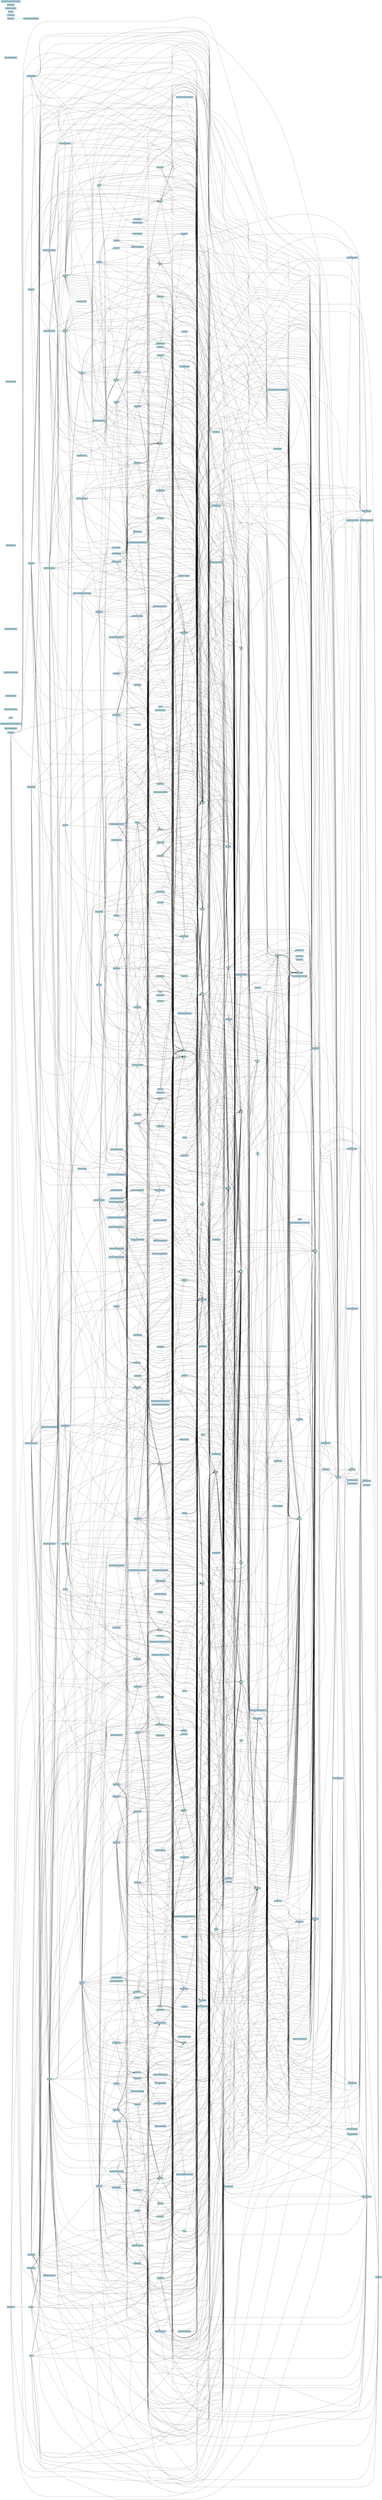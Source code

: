 digraph G {
  rankdir=LR;
  node [shape=box, style=filled, fillcolor=lightblue];
  "go_types" [label="go/types"];
  "crypto_sha512" [label="crypto/sha512"];
  "debug_buildinfo" [label="debug/buildinfo"];
  "internal_coverage_encodemeta" [label="internal/coverage/encodemeta"];
  "internal_fuzz" [label="internal/fuzz"];
  "net_http_internal_testcert" [label="net/http/internal/testcert"];
  "net_url" [label="net/url"];
  "text_tabwriter" [label="text/tabwriter"];
  "database_sql_driver" [label="database/sql/driver"];
  "vendor_golang_org_x_text_unicode_bidi" [label="vendor/golang.org/x/text/unicode/bidi"];
  "internal_trace_testtrace" [label="internal/trace/testtrace"];
  "os_user" [label="os/user"];
  "runtime" [label="runtime"];
  "crypto_elliptic" [label="crypto/elliptic"];
  "testing" [label="testing"];
  "internal_coverage_decodemeta" [label="internal/coverage/decodemeta"];
  "bufio" [label="bufio"];
  "compress_zlib" [label="compress/zlib"];
  "crypto_internal_boring_sig" [label="crypto/internal/boring/sig"];
  "log_internal" [label="log/internal"];
  "go_token" [label="go/token"];
  "log_slog_internal_slogtest" [label="log/slog/internal/slogtest"];
  "hash_adler32" [label="hash/adler32"];
  "crypto" [label="crypto"];
  "time" [label="time"];
  "text_scanner" [label="text/scanner"];
  "internal_trace_version" [label="internal/trace/version"];
  "runtime_pprof" [label="runtime/pprof"];
  "net_rpc_jsonrpc" [label="net/rpc/jsonrpc"];
  "internal_goexperiment" [label="internal/goexperiment"];
  "io" [label="io"];
  "go_internal_gcimporter" [label="go/internal/gcimporter"];
  "internal_coverage_stringtab" [label="internal/coverage/stringtab"];
  "internal_filepathlite" [label="internal/filepathlite"];
  "crypto_aes" [label="crypto/aes"];
  "syscall" [label="syscall"];
  "internal_weak" [label="internal/weak"];
  "net_http_httptrace" [label="net/http/httptrace"];
  "reflect_internal_example2" [label="reflect/internal/example2"];
  "internal_unsafeheader" [label="internal/unsafeheader"];
  "internal_cpu" [label="internal/cpu"];
  "debug_macho" [label="debug/macho"];
  "internal_dag" [label="internal/dag"];
  "plugin" [label="plugin"];
  "internal_fmtsort" [label="internal/fmtsort"];
  "vendor_golang_org_x_crypto_cryptobyte" [label="vendor/golang.org/x/crypto/cryptobyte"];
  "go_ast" [label="go/ast"];
  "testing_slogtest" [label="testing/slogtest"];
  "vendor_golang_org_x_crypto_cryptobyte_asn1" [label="vendor/golang.org/x/crypto/cryptobyte/asn1"];
  "crypto_hmac" [label="crypto/hmac"];
  "internal_goversion" [label="internal/goversion"];
  "image_png" [label="image/png"];
  "math" [label="math"];
  "log" [label="log"];
  "crypto_ed25519" [label="crypto/ed25519"];
  "structs" [label="structs"];
  "slices" [label="slices"];
  "compress_gzip" [label="compress/gzip"];
  "crypto_rand" [label="crypto/rand"];
  "go_constant" [label="go/constant"];
  "go_internal_gccgoimporter" [label="go/internal/gccgoimporter"];
  "net_smtp" [label="net/smtp"];
  "testing_iotest" [label="testing/iotest"];
  "compress_flate" [label="compress/flate"];
  "hash_crc32" [label="hash/crc32"];
  "vendor_golang_org_x_crypto_chacha20poly1305" [label="vendor/golang.org/x/crypto/chacha20poly1305"];
  "net_http_internal" [label="net/http/internal"];
  "internal_stringslite" [label="internal/stringslite"];
  "internal_itoa" [label="internal/itoa"];
  "debug_pe" [label="debug/pe"];
  "iter" [label="iter"];
  "crypto_internal_boring" [label="crypto/internal/boring"];
  "crypto_rc4" [label="crypto/rc4"];
  "internal_buildcfg" [label="internal/buildcfg"];
  "internal_trace_internal_testgen_go122" [label="internal/trace/internal/testgen/go122"];
  "internal_runtime_exithook" [label="internal/runtime/exithook"];
  "sync_atomic" [label="sync/atomic"];
  "net_http_internal_ascii" [label="net/http/internal/ascii"];
  "regexp_syntax" [label="regexp/syntax"];
  "internal_cfg" [label="internal/cfg"];
  "internal_testlog" [label="internal/testlog"];
  "vendor_golang_org_x_crypto_chacha20" [label="vendor/golang.org/x/crypto/chacha20"];
  "image_color" [label="image/color"];
  "internal_trace_traceviewer_format" [label="internal/trace/traceviewer/format"];
  "internal_bisect" [label="internal/bisect"];
  "internal_goroot" [label="internal/goroot"];
  "internal_testenv" [label="internal/testenv"];
  "vendor_golang_org_x_net_nettest" [label="vendor/golang.org/x/net/nettest"];
  "fmt" [label="fmt"];
  "mime" [label="mime"];
  "encoding_hex" [label="encoding/hex"];
  "internal_zstd" [label="internal/zstd"];
  "vendor_golang_org_x_net_http2_hpack" [label="vendor/golang.org/x/net/http2/hpack"];
  "internal_godebug" [label="internal/godebug"];
  "archive_zip" [label="archive/zip"];
  "crypto_tls" [label="crypto/tls"];
  "internal_trace_event" [label="internal/trace/event"];
  "internal_byteorder" [label="internal/byteorder"];
  "compress_lzw" [label="compress/lzw"];
  "crypto_sha256" [label="crypto/sha256"];
  "go_importer" [label="go/importer"];
  "html_template" [label="html/template"];
  "internal_chacha8rand" [label="internal/chacha8rand"];
  "bytes" [label="bytes"];
  "vendor_golang_org_x_net_http_httpguts" [label="vendor/golang.org/x/net/http/httpguts"];
  "net_mail" [label="net/mail"];
  "crypto_subtle" [label="crypto/subtle"];
  "crypto_internal_bigmod" [label="crypto/internal/bigmod"];
  "crypto_md5" [label="crypto/md5"];
  "embed_internal_embedtest" [label="embed/internal/embedtest"];
  "encoding_gob" [label="encoding/gob"];
  "net_http" [label="net/http"];
  "os_exec_internal_fdtest" [label="os/exec/internal/fdtest"];
  "reflect" [label="reflect"];
  "internal_oserror" [label="internal/oserror"];
  "vendor_golang_org_x_net_idna" [label="vendor/golang.org/x/net/idna"];
  "os_signal" [label="os/signal"];
  "runtime_internal_startlinetest" [label="runtime/internal/startlinetest"];
  "internal_syscall_windows_registry" [label="internal/syscall/windows/registry"];
  "crypto_rsa" [label="crypto/rsa"];
  "crypto_x509" [label="crypto/x509"];
  "vendor_golang_org_x_net_http_httpproxy" [label="vendor/golang.org/x/net/http/httpproxy"];
  "go_internal_srcimporter" [label="go/internal/srcimporter"];
  "io_fs" [label="io/fs"];
  "container_heap" [label="container/heap"];
  "crypto_cipher" [label="crypto/cipher"];
  "index_suffixarray" [label="index/suffixarray"];
  "crypto_internal_boring_bbig" [label="crypto/internal/boring/bbig"];
  "encoding_xml" [label="encoding/xml"];
  "runtime_metrics" [label="runtime/metrics"];
  "internal_goarch" [label="internal/goarch"];
  "internal_coverage_rtcov" [label="internal/coverage/rtcov"];
  "internal_nettrace" [label="internal/nettrace"];
  "go_printer" [label="go/printer"];
  "internal_profile" [label="internal/profile"];
  "net_http_httptest" [label="net/http/httptest"];
  "runtime_internal_wasitest" [label="runtime/internal/wasitest"];
  "internal_race" [label="internal/race"];
  "crypto_internal_alias" [label="crypto/internal/alias"];
  "crypto_ecdsa" [label="crypto/ecdsa"];
  "net_netip" [label="net/netip"];
  "internal_trace_event_go122" [label="internal/trace/event/go122"];
  "crypto_ecdh" [label="crypto/ecdh"];
  "encoding_asn1" [label="encoding/asn1"];
  "mime_quotedprintable" [label="mime/quotedprintable"];
  "internal_coverage_cformat" [label="internal/coverage/cformat"];
  "internal_coverage_slicereader" [label="internal/coverage/slicereader"];
  "internal_coverage_decodecounter" [label="internal/coverage/decodecounter"];
  "internal_trace_raw" [label="internal/trace/raw"];
  "internal_trace_traceviewer" [label="internal/trace/traceviewer"];
  "flag" [label="flag"];
  "encoding_ascii85" [label="encoding/ascii85"];
  "log_slog_internal" [label="log/slog/internal"];
  "net" [label="net"];
  "crypto_internal_boring_bcache" [label="crypto/internal/boring/bcache"];
  "internal_coverage_cmerge" [label="internal/coverage/cmerge"];
  "net_http_cookiejar" [label="net/http/cookiejar"];
  "net_internal_cgotest" [label="net/internal/cgotest"];
  "math_bits" [label="math/bits"];
  "archive_tar" [label="archive/tar"];
  "internal_saferio" [label="internal/saferio"];
  "image_jpeg" [label="image/jpeg"];
  "internal_syscall_unix" [label="internal/syscall/unix"];
  "math_cmplx" [label="math/cmplx"];
  "cmp" [label="cmp"];
  "internal_singleflight" [label="internal/singleflight"];
  "math_rand_v2" [label="math/rand/v2"];
  "internal_xcoff" [label="internal/xcoff"];
  "encoding_base32" [label="encoding/base32"];
  "image_gif" [label="image/gif"];
  "sort" [label="sort"];
  "crypto_internal_nistec_fiat" [label="crypto/internal/nistec/fiat"];
  "net_textproto" [label="net/textproto"];
  "text_template" [label="text/template"];
  "testing_quick" [label="testing/quick"];
  "runtime_internal_math" [label="runtime/internal/math"];
  "internal_syscall_windows" [label="internal/syscall/windows"];
  "reflect_internal_example1" [label="reflect/internal/example1"];
  "math_big" [label="math/big"];
  "crypto_internal_hpke" [label="crypto/internal/hpke"];
  "html" [label="html"];
  "image_internal_imageutil" [label="image/internal/imageutil"];
  "internal_coverage_encodecounter" [label="internal/coverage/encodecounter"];
  "internal_godebugs" [label="internal/godebugs"];
  "container_list" [label="container/list"];
  "debug_elf" [label="debug/elf"];
  "internal_lazytemplate" [label="internal/lazytemplate"];
  "internal_trace_internal_oldtrace" [label="internal/trace/internal/oldtrace"];
  "strings" [label="strings"];
  "crypto_internal_randutil" [label="crypto/internal/randutil"];
  "vendor_golang_org_x_text_secure_bidirule" [label="vendor/golang.org/x/text/secure/bidirule"];
  "net_http_cgi" [label="net/http/cgi"];
  "vendor_golang_org_x_net_dns_dnsmessage" [label="vendor/golang.org/x/net/dns/dnsmessage"];
  "debug_plan9obj" [label="debug/plan9obj"];
  "encoding" [label="encoding"];
  "debug_dwarf" [label="debug/dwarf"];
  "internal_diff" [label="internal/diff"];
  "runtime_race" [label="runtime/race"];
  "internal_runtime_atomic" [label="internal/runtime/atomic"];
  "context" [label="context"];
  "vendor_golang_org_x_crypto_internal_poly1305" [label="vendor/golang.org/x/crypto/internal/poly1305"];
  "unique" [label="unique"];
  "debug_gosym" [label="debug/gosym"];
  "mime_multipart" [label="mime/multipart"];
  "expvar" [label="expvar"];
  "internal_bytealg" [label="internal/bytealg"];
  "internal_poll" [label="internal/poll"];
  "crypto_x509_pkix" [label="crypto/x509/pkix"];
  "go_internal_typeparams" [label="go/internal/typeparams"];
  "go_format" [label="go/format"];
  "testing_internal_testdeps" [label="testing/internal/testdeps"];
  "math_rand" [label="math/rand"];
  "crypto_sha1" [label="crypto/sha1"];
  "go_scanner" [label="go/scanner"];
  "go_doc" [label="go/doc"];
  "internal_txtar" [label="internal/txtar"];
  "net_rpc" [label="net/rpc"];
  "encoding_json" [label="encoding/json"];
  "maps" [label="maps"];
  "runtime_internal_sys" [label="runtime/internal/sys"];
  "internal_pkgbits" [label="internal/pkgbits"];
  "encoding_binary" [label="encoding/binary"];
  "container_ring" [label="container/ring"];
  "vendor_golang_org_x_text_unicode_norm" [label="vendor/golang.org/x/text/unicode/norm"];
  "internal_coverage_pods" [label="internal/coverage/pods"];
  "unicode" [label="unicode"];
  "strconv" [label="strconv"];
  "compress_bzip2" [label="compress/bzip2"];
  "unicode_utf8" [label="unicode/utf8"];
  "internal_msan" [label="internal/msan"];
  "internal_coverage_cfile" [label="internal/coverage/cfile"];
  "internal_testpty" [label="internal/testpty"];
  "io_ioutil" [label="io/ioutil"];
  "time_tzdata" [label="time/tzdata"];
  "os" [label="os"];
  "crypto_internal_cryptotest" [label="crypto/internal/cryptotest"];
  "internal_trace" [label="internal/trace"];
  "internal_syscall_windows_sysdll" [label="internal/syscall/windows/sysdll"];
  "internal_coverage" [label="internal/coverage"];
  "internal_coverage_uleb128" [label="internal/coverage/uleb128"];
  "log_syslog" [label="log/syslog"];
  "runtime_race_internal_amd64v1" [label="runtime/race/internal/amd64v1"];
  "testing_fstest" [label="testing/fstest"];
  "embed" [label="embed"];
  "internal_coverage_calloc" [label="internal/coverage/calloc"];
  "crypto_internal_edwards25519" [label="crypto/internal/edwards25519"];
  "internal_sysinfo" [label="internal/sysinfo"];
  "internal_concurrent" [label="internal/concurrent"];
  "vendor_golang_org_x_text_transform" [label="vendor/golang.org/x/text/transform"];
  "net_internal_socktest" [label="net/internal/socktest"];
  "internal_reflectlite" [label="internal/reflectlite"];
  "path_filepath" [label="path/filepath"];
  "go_build_constraint" [label="go/build/constraint"];
  "internal_gover" [label="internal/gover"];
  "net_http_fcgi" [label="net/http/fcgi"];
  "sync" [label="sync"];
  "vendor_golang_org_x_sys_cpu" [label="vendor/golang.org/x/sys/cpu"];
  "image" [label="image"];
  "image_color_palette" [label="image/color/palette"];
  "internal_asan" [label="internal/asan"];
  "go_build" [label="go/build"];
  "os_exec" [label="os/exec"];
  "hash_crc64" [label="hash/crc64"];
  "hash_fnv" [label="hash/fnv"];
  "log_slog_internal_buffer" [label="log/slog/internal/buffer"];
  "runtime_coverage" [label="runtime/coverage"];
  "internal_syscall_execenv" [label="internal/syscall/execenv"];
  "hash" [label="hash"];
  "go_version" [label="go/version"];
  "internal_types_errors" [label="internal/types/errors"];
  "path" [label="path"];
  "runtime_debug" [label="runtime/debug"];
  "log_slog_internal_benchmarks" [label="log/slog/internal/benchmarks"];
  "net_http_httputil" [label="net/http/httputil"];
  "crypto_des" [label="crypto/des"];
  "go_doc_comment" [label="go/doc/comment"];
  "internal_coverage_test" [label="internal/coverage/test"];
  "log_slog" [label="log/slog"];
  "crypto_internal_mlkem768" [label="crypto/internal/mlkem768"];
  "regexp" [label="regexp"];
  "errors" [label="errors"];
  "encoding_pem" [label="encoding/pem"];
  "internal_lazyregexp" [label="internal/lazyregexp"];
  "text_template_parse" [label="text/template/parse"];
  "image_draw" [label="image/draw"];
  "internal_goos" [label="internal/goos"];
  "internal_profilerecord" [label="internal/profilerecord"];
  "go_parser" [label="go/parser"];
  "net_http_pprof" [label="net/http/pprof"];
  "internal_abi" [label="internal/abi"];
  "crypto_internal_nistec" [label="crypto/internal/nistec"];
  "internal_coverage_slicewriter" [label="internal/coverage/slicewriter"];
  "internal_obscuretestdata" [label="internal/obscuretestdata"];
  "unicode_utf16" [label="unicode/utf16"];
  "database_sql" [label="database/sql"];
  "encoding_csv" [label="encoding/csv"];
  "internal_platform" [label="internal/platform"];
  "hash_maphash" [label="hash/maphash"];
  "crypto_dsa" [label="crypto/dsa"];
  "vendor_golang_org_x_crypto_internal_alias" [label="vendor/golang.org/x/crypto/internal/alias"];
  "vendor_golang_org_x_crypto_hkdf" [label="vendor/golang.org/x/crypto/hkdf"];
  "vendor_golang_org_x_crypto_sha3" [label="vendor/golang.org/x/crypto/sha3"];
  "encoding_base64" [label="encoding/base64"];
  "crypto_internal_edwards25519_field" [label="crypto/internal/edwards25519/field"];
  "runtime_trace" [label="runtime/trace"];
  "archive_tar" -> "bytes";
  "archive_tar" -> "errors";
  "archive_tar" -> "fmt";
  "archive_tar" -> "internal_godebug";
  "archive_tar" -> "io";
  "archive_tar" -> "io_fs";
  "archive_tar" -> "math";
  "archive_tar" -> "path";
  "archive_tar" -> "path_filepath";
  "archive_tar" -> "reflect";
  "archive_tar" -> "slices";
  "archive_tar" -> "strconv";
  "archive_tar" -> "strings";
  "archive_tar" -> "time";
  "archive_zip" -> "bufio";
  "archive_zip" -> "compress_flate";
  "archive_zip" -> "encoding_binary";
  "archive_zip" -> "errors";
  "archive_zip" -> "hash";
  "archive_zip" -> "hash_crc32";
  "archive_zip" -> "internal_godebug";
  "archive_zip" -> "io";
  "archive_zip" -> "io_fs";
  "archive_zip" -> "os";
  "archive_zip" -> "path";
  "archive_zip" -> "path_filepath";
  "archive_zip" -> "slices";
  "archive_zip" -> "strings";
  "archive_zip" -> "sync";
  "archive_zip" -> "time";
  "archive_zip" -> "unicode_utf8";
  "bufio" -> "bytes";
  "bufio" -> "errors";
  "bufio" -> "io";
  "bufio" -> "strings";
  "bufio" -> "unicode_utf8";
  "bytes" -> "errors";
  "bytes" -> "internal_bytealg";
  "bytes" -> "io";
  "bytes" -> "unicode";
  "bytes" -> "unicode_utf8";
  "compress_bzip2" -> "bufio";
  "compress_bzip2" -> "cmp";
  "compress_bzip2" -> "io";
  "compress_bzip2" -> "slices";
  "compress_flate" -> "bufio";
  "compress_flate" -> "errors";
  "compress_flate" -> "fmt";
  "compress_flate" -> "io";
  "compress_flate" -> "math";
  "compress_flate" -> "math_bits";
  "compress_flate" -> "sort";
  "compress_flate" -> "strconv";
  "compress_flate" -> "sync";
  "compress_gzip" -> "bufio";
  "compress_gzip" -> "compress_flate";
  "compress_gzip" -> "encoding_binary";
  "compress_gzip" -> "errors";
  "compress_gzip" -> "fmt";
  "compress_gzip" -> "hash_crc32";
  "compress_gzip" -> "io";
  "compress_gzip" -> "time";
  "compress_lzw" -> "bufio";
  "compress_lzw" -> "errors";
  "compress_lzw" -> "fmt";
  "compress_lzw" -> "io";
  "compress_zlib" -> "bufio";
  "compress_zlib" -> "compress_flate";
  "compress_zlib" -> "encoding_binary";
  "compress_zlib" -> "errors";
  "compress_zlib" -> "fmt";
  "compress_zlib" -> "hash";
  "compress_zlib" -> "hash_adler32";
  "compress_zlib" -> "io";
  "container_heap" -> "sort";
  "context" -> "errors";
  "context" -> "internal_reflectlite";
  "context" -> "sync";
  "context" -> "sync_atomic";
  "context" -> "time";
  "crypto" -> "hash";
  "crypto" -> "io";
  "crypto" -> "strconv";
  "crypto_aes" -> "crypto_cipher";
  "crypto_aes" -> "crypto_internal_alias";
  "crypto_aes" -> "crypto_internal_boring";
  "crypto_aes" -> "crypto_subtle";
  "crypto_aes" -> "errors";
  "crypto_aes" -> "internal_byteorder";
  "crypto_aes" -> "internal_cpu";
  "crypto_aes" -> "internal_goarch";
  "crypto_aes" -> "strconv";
  "crypto_cipher" -> "bytes";
  "crypto_cipher" -> "crypto_internal_alias";
  "crypto_cipher" -> "crypto_subtle";
  "crypto_cipher" -> "errors";
  "crypto_cipher" -> "internal_byteorder";
  "crypto_cipher" -> "io";
  "crypto_des" -> "crypto_cipher";
  "crypto_des" -> "crypto_internal_alias";
  "crypto_des" -> "internal_byteorder";
  "crypto_des" -> "strconv";
  "crypto_des" -> "sync";
  "crypto_dsa" -> "crypto_internal_randutil";
  "crypto_dsa" -> "errors";
  "crypto_dsa" -> "io";
  "crypto_dsa" -> "math_big";
  "crypto_ecdh" -> "crypto";
  "crypto_ecdh" -> "crypto_internal_boring";
  "crypto_ecdh" -> "crypto_internal_edwards25519_field";
  "crypto_ecdh" -> "crypto_internal_nistec";
  "crypto_ecdh" -> "crypto_internal_randutil";
  "crypto_ecdh" -> "crypto_subtle";
  "crypto_ecdh" -> "errors";
  "crypto_ecdh" -> "internal_byteorder";
  "crypto_ecdh" -> "io";
  "crypto_ecdh" -> "math_bits";
  "crypto_ecdh" -> "sync";
  "crypto_ecdsa" -> "bytes";
  "crypto_ecdsa" -> "crypto";
  "crypto_ecdsa" -> "crypto_aes";
  "crypto_ecdsa" -> "crypto_cipher";
  "crypto_ecdsa" -> "crypto_ecdh";
  "crypto_ecdsa" -> "crypto_elliptic";
  "crypto_ecdsa" -> "crypto_internal_bigmod";
  "crypto_ecdsa" -> "crypto_internal_boring";
  "crypto_ecdsa" -> "crypto_internal_boring_bbig";
  "crypto_ecdsa" -> "crypto_internal_nistec";
  "crypto_ecdsa" -> "crypto_internal_randutil";
  "crypto_ecdsa" -> "crypto_sha512";
  "crypto_ecdsa" -> "crypto_subtle";
  "crypto_ecdsa" -> "errors";
  "crypto_ecdsa" -> "io";
  "crypto_ecdsa" -> "math_big";
  "crypto_ecdsa" -> "sync";
  "crypto_ed25519" -> "bytes";
  "crypto_ed25519" -> "crypto";
  "crypto_ed25519" -> "crypto_internal_edwards25519";
  "crypto_ed25519" -> "crypto_rand";
  "crypto_ed25519" -> "crypto_sha512";
  "crypto_ed25519" -> "crypto_subtle";
  "crypto_ed25519" -> "errors";
  "crypto_ed25519" -> "io";
  "crypto_ed25519" -> "strconv";
  "crypto_elliptic" -> "crypto_internal_nistec";
  "crypto_elliptic" -> "errors";
  "crypto_elliptic" -> "io";
  "crypto_elliptic" -> "math_big";
  "crypto_elliptic" -> "sync";
  "crypto_hmac" -> "crypto_internal_boring";
  "crypto_hmac" -> "crypto_subtle";
  "crypto_hmac" -> "hash";
  "crypto_internal_bigmod" -> "errors";
  "crypto_internal_bigmod" -> "internal_byteorder";
  "crypto_internal_bigmod" -> "internal_cpu";
  "crypto_internal_bigmod" -> "math_big";
  "crypto_internal_bigmod" -> "math_bits";
  "crypto_internal_boring" -> "crypto";
  "crypto_internal_boring" -> "crypto_cipher";
  "crypto_internal_boring" -> "crypto_internal_boring_sig";
  "crypto_internal_boring" -> "hash";
  "crypto_internal_boring_bbig" -> "crypto_internal_boring";
  "crypto_internal_boring_bbig" -> "math_big";
  "crypto_internal_boring_bcache" -> "sync_atomic";
  "crypto_internal_cryptotest" -> "bytes";
  "crypto_internal_cryptotest" -> "hash";
  "crypto_internal_cryptotest" -> "io";
  "crypto_internal_cryptotest" -> "math_rand";
  "crypto_internal_cryptotest" -> "testing";
  "crypto_internal_cryptotest" -> "time";
  "crypto_internal_edwards25519" -> "crypto_internal_edwards25519_field";
  "crypto_internal_edwards25519" -> "crypto_subtle";
  "crypto_internal_edwards25519" -> "errors";
  "crypto_internal_edwards25519" -> "internal_byteorder";
  "crypto_internal_edwards25519" -> "math_bits";
  "crypto_internal_edwards25519" -> "sync";
  "crypto_internal_edwards25519_field" -> "crypto_subtle";
  "crypto_internal_edwards25519_field" -> "errors";
  "crypto_internal_edwards25519_field" -> "internal_byteorder";
  "crypto_internal_edwards25519_field" -> "math_bits";
  "crypto_internal_hpke" -> "crypto";
  "crypto_internal_hpke" -> "crypto_aes";
  "crypto_internal_hpke" -> "crypto_cipher";
  "crypto_internal_hpke" -> "crypto_ecdh";
  "crypto_internal_hpke" -> "crypto_rand";
  "crypto_internal_hpke" -> "encoding_binary";
  "crypto_internal_hpke" -> "errors";
  "crypto_internal_hpke" -> "math_bits";
  "crypto_internal_mlkem768" -> "crypto_rand";
  "crypto_internal_mlkem768" -> "crypto_subtle";
  "crypto_internal_mlkem768" -> "errors";
  "crypto_internal_mlkem768" -> "internal_byteorder";
  "crypto_internal_nistec" -> "crypto_internal_nistec_fiat";
  "crypto_internal_nistec" -> "crypto_subtle";
  "crypto_internal_nistec" -> "embed";
  "crypto_internal_nistec" -> "errors";
  "crypto_internal_nistec" -> "internal_byteorder";
  "crypto_internal_nistec" -> "math_bits";
  "crypto_internal_nistec" -> "runtime";
  "crypto_internal_nistec" -> "sync";
  "crypto_internal_nistec_fiat" -> "crypto_subtle";
  "crypto_internal_nistec_fiat" -> "errors";
  "crypto_internal_nistec_fiat" -> "math_bits";
  "crypto_internal_randutil" -> "io";
  "crypto_internal_randutil" -> "sync";
  "crypto_md5" -> "crypto";
  "crypto_md5" -> "errors";
  "crypto_md5" -> "hash";
  "crypto_md5" -> "internal_byteorder";
  "crypto_md5" -> "math_bits";
  "crypto_rand" -> "crypto_internal_randutil";
  "crypto_rand" -> "errors";
  "crypto_rand" -> "internal_syscall_windows";
  "crypto_rand" -> "io";
  "crypto_rand" -> "math_big";
  "crypto_rc4" -> "crypto_internal_alias";
  "crypto_rc4" -> "strconv";
  "crypto_rsa" -> "bytes";
  "crypto_rsa" -> "crypto";
  "crypto_rsa" -> "crypto_internal_bigmod";
  "crypto_rsa" -> "crypto_internal_boring";
  "crypto_rsa" -> "crypto_internal_boring_bbig";
  "crypto_rsa" -> "crypto_internal_randutil";
  "crypto_rsa" -> "crypto_rand";
  "crypto_rsa" -> "crypto_subtle";
  "crypto_rsa" -> "errors";
  "crypto_rsa" -> "hash";
  "crypto_rsa" -> "io";
  "crypto_rsa" -> "math";
  "crypto_rsa" -> "math_big";
  "crypto_sha1" -> "crypto";
  "crypto_sha1" -> "crypto_internal_boring";
  "crypto_sha1" -> "errors";
  "crypto_sha1" -> "hash";
  "crypto_sha1" -> "internal_byteorder";
  "crypto_sha1" -> "internal_cpu";
  "crypto_sha1" -> "math_bits";
  "crypto_sha256" -> "crypto";
  "crypto_sha256" -> "crypto_internal_boring";
  "crypto_sha256" -> "errors";
  "crypto_sha256" -> "hash";
  "crypto_sha256" -> "internal_byteorder";
  "crypto_sha256" -> "internal_cpu";
  "crypto_sha256" -> "math_bits";
  "crypto_sha512" -> "crypto";
  "crypto_sha512" -> "crypto_internal_boring";
  "crypto_sha512" -> "errors";
  "crypto_sha512" -> "hash";
  "crypto_sha512" -> "internal_byteorder";
  "crypto_sha512" -> "internal_cpu";
  "crypto_sha512" -> "math_bits";
  "crypto_tls" -> "bytes";
  "crypto_tls" -> "container_list";
  "crypto_tls" -> "context";
  "crypto_tls" -> "crypto";
  "crypto_tls" -> "crypto_aes";
  "crypto_tls" -> "crypto_cipher";
  "crypto_tls" -> "crypto_des";
  "crypto_tls" -> "crypto_ecdh";
  "crypto_tls" -> "crypto_ecdsa";
  "crypto_tls" -> "crypto_ed25519";
  "crypto_tls" -> "crypto_elliptic";
  "crypto_tls" -> "crypto_hmac";
  "crypto_tls" -> "crypto_internal_boring";
  "crypto_tls" -> "crypto_internal_hpke";
  "crypto_tls" -> "crypto_internal_mlkem768";
  "crypto_tls" -> "crypto_md5";
  "crypto_tls" -> "crypto_rand";
  "crypto_tls" -> "crypto_rc4";
  "crypto_tls" -> "crypto_rsa";
  "crypto_tls" -> "crypto_sha1";
  "crypto_tls" -> "crypto_sha256";
  "crypto_tls" -> "crypto_sha512";
  "crypto_tls" -> "crypto_subtle";
  "crypto_tls" -> "crypto_x509";
  "crypto_tls" -> "encoding_pem";
  "crypto_tls" -> "errors";
  "crypto_tls" -> "fmt";
  "crypto_tls" -> "hash";
  "crypto_tls" -> "internal_byteorder";
  "crypto_tls" -> "internal_cpu";
  "crypto_tls" -> "internal_godebug";
  "crypto_tls" -> "io";
  "crypto_tls" -> "net";
  "crypto_tls" -> "os";
  "crypto_tls" -> "runtime";
  "crypto_tls" -> "slices";
  "crypto_tls" -> "strconv";
  "crypto_tls" -> "strings";
  "crypto_tls" -> "sync";
  "crypto_tls" -> "sync_atomic";
  "crypto_tls" -> "time";
  "crypto_x509" -> "bytes";
  "crypto_x509" -> "crypto";
  "crypto_x509" -> "crypto_aes";
  "crypto_x509" -> "crypto_cipher";
  "crypto_x509" -> "crypto_des";
  "crypto_x509" -> "crypto_dsa";
  "crypto_x509" -> "crypto_ecdh";
  "crypto_x509" -> "crypto_ecdsa";
  "crypto_x509" -> "crypto_ed25519";
  "crypto_x509" -> "crypto_elliptic";
  "crypto_x509" -> "crypto_md5";
  "crypto_x509" -> "crypto_rsa";
  "crypto_x509" -> "crypto_sha1";
  "crypto_x509" -> "crypto_sha256";
  "crypto_x509" -> "crypto_sha512";
  "crypto_x509" -> "crypto_x509_pkix";
  "crypto_x509" -> "encoding_asn1";
  "crypto_x509" -> "encoding_hex";
  "crypto_x509" -> "encoding_pem";
  "crypto_x509" -> "errors";
  "crypto_x509" -> "fmt";
  "crypto_x509" -> "internal_godebug";
  "crypto_x509" -> "io";
  "crypto_x509" -> "math";
  "crypto_x509" -> "math_big";
  "crypto_x509" -> "math_bits";
  "crypto_x509" -> "net";
  "crypto_x509" -> "net_url";
  "crypto_x509" -> "reflect";
  "crypto_x509" -> "runtime";
  "crypto_x509" -> "strconv";
  "crypto_x509" -> "strings";
  "crypto_x509" -> "sync";
  "crypto_x509" -> "syscall";
  "crypto_x509" -> "time";
  "crypto_x509" -> "unicode";
  "crypto_x509" -> "unicode_utf16";
  "crypto_x509" -> "unicode_utf8";
  "crypto_x509_pkix" -> "encoding_asn1";
  "crypto_x509_pkix" -> "encoding_hex";
  "crypto_x509_pkix" -> "fmt";
  "crypto_x509_pkix" -> "math_big";
  "crypto_x509_pkix" -> "time";
  "database_sql" -> "bytes";
  "database_sql" -> "context";
  "database_sql" -> "database_sql_driver";
  "database_sql" -> "errors";
  "database_sql" -> "fmt";
  "database_sql" -> "io";
  "database_sql" -> "math_rand_v2";
  "database_sql" -> "reflect";
  "database_sql" -> "runtime";
  "database_sql" -> "slices";
  "database_sql" -> "strconv";
  "database_sql" -> "sync";
  "database_sql" -> "sync_atomic";
  "database_sql" -> "time";
  "database_sql" -> "unicode";
  "database_sql" -> "unicode_utf8";
  "database_sql_driver" -> "context";
  "database_sql_driver" -> "errors";
  "database_sql_driver" -> "fmt";
  "database_sql_driver" -> "reflect";
  "database_sql_driver" -> "strconv";
  "database_sql_driver" -> "time";
  "debug_buildinfo" -> "bytes";
  "debug_buildinfo" -> "debug_elf";
  "debug_buildinfo" -> "debug_macho";
  "debug_buildinfo" -> "debug_pe";
  "debug_buildinfo" -> "debug_plan9obj";
  "debug_buildinfo" -> "encoding_binary";
  "debug_buildinfo" -> "errors";
  "debug_buildinfo" -> "fmt";
  "debug_buildinfo" -> "internal_saferio";
  "debug_buildinfo" -> "internal_xcoff";
  "debug_buildinfo" -> "io";
  "debug_buildinfo" -> "io_fs";
  "debug_buildinfo" -> "os";
  "debug_buildinfo" -> "runtime_debug";
  "debug_dwarf" -> "bytes";
  "debug_dwarf" -> "encoding_binary";
  "debug_dwarf" -> "errors";
  "debug_dwarf" -> "fmt";
  "debug_dwarf" -> "io";
  "debug_dwarf" -> "path";
  "debug_dwarf" -> "sort";
  "debug_dwarf" -> "strconv";
  "debug_dwarf" -> "strings";
  "debug_elf" -> "bytes";
  "debug_elf" -> "compress_zlib";
  "debug_elf" -> "debug_dwarf";
  "debug_elf" -> "encoding_binary";
  "debug_elf" -> "errors";
  "debug_elf" -> "fmt";
  "debug_elf" -> "internal_saferio";
  "debug_elf" -> "internal_zstd";
  "debug_elf" -> "io";
  "debug_elf" -> "os";
  "debug_elf" -> "strconv";
  "debug_elf" -> "strings";
  "debug_gosym" -> "bytes";
  "debug_gosym" -> "encoding_binary";
  "debug_gosym" -> "fmt";
  "debug_gosym" -> "sort";
  "debug_gosym" -> "strconv";
  "debug_gosym" -> "strings";
  "debug_gosym" -> "sync";
  "debug_macho" -> "bytes";
  "debug_macho" -> "compress_zlib";
  "debug_macho" -> "debug_dwarf";
  "debug_macho" -> "encoding_binary";
  "debug_macho" -> "fmt";
  "debug_macho" -> "internal_saferio";
  "debug_macho" -> "io";
  "debug_macho" -> "os";
  "debug_macho" -> "strconv";
  "debug_macho" -> "strings";
  "debug_pe" -> "bytes";
  "debug_pe" -> "compress_zlib";
  "debug_pe" -> "debug_dwarf";
  "debug_pe" -> "encoding_binary";
  "debug_pe" -> "errors";
  "debug_pe" -> "fmt";
  "debug_pe" -> "internal_saferio";
  "debug_pe" -> "io";
  "debug_pe" -> "os";
  "debug_pe" -> "strconv";
  "debug_pe" -> "strings";
  "debug_plan9obj" -> "encoding_binary";
  "debug_plan9obj" -> "errors";
  "debug_plan9obj" -> "fmt";
  "debug_plan9obj" -> "internal_saferio";
  "debug_plan9obj" -> "io";
  "debug_plan9obj" -> "os";
  "embed" -> "errors";
  "embed" -> "internal_bytealg";
  "embed" -> "internal_stringslite";
  "embed" -> "io";
  "embed" -> "io_fs";
  "embed" -> "time";
  "encoding_ascii85" -> "io";
  "encoding_ascii85" -> "strconv";
  "encoding_asn1" -> "bytes";
  "encoding_asn1" -> "errors";
  "encoding_asn1" -> "fmt";
  "encoding_asn1" -> "math";
  "encoding_asn1" -> "math_big";
  "encoding_asn1" -> "reflect";
  "encoding_asn1" -> "slices";
  "encoding_asn1" -> "strconv";
  "encoding_asn1" -> "strings";
  "encoding_asn1" -> "time";
  "encoding_asn1" -> "unicode_utf16";
  "encoding_asn1" -> "unicode_utf8";
  "encoding_base32" -> "io";
  "encoding_base32" -> "slices";
  "encoding_base32" -> "strconv";
  "encoding_base64" -> "encoding_binary";
  "encoding_base64" -> "io";
  "encoding_base64" -> "slices";
  "encoding_base64" -> "strconv";
  "encoding_binary" -> "errors";
  "encoding_binary" -> "io";
  "encoding_binary" -> "math";
  "encoding_binary" -> "reflect";
  "encoding_binary" -> "slices";
  "encoding_binary" -> "sync";
  "encoding_csv" -> "bufio";
  "encoding_csv" -> "bytes";
  "encoding_csv" -> "errors";
  "encoding_csv" -> "fmt";
  "encoding_csv" -> "io";
  "encoding_csv" -> "strings";
  "encoding_csv" -> "unicode";
  "encoding_csv" -> "unicode_utf8";
  "encoding_gob" -> "bufio";
  "encoding_gob" -> "encoding";
  "encoding_gob" -> "encoding_binary";
  "encoding_gob" -> "errors";
  "encoding_gob" -> "fmt";
  "encoding_gob" -> "internal_saferio";
  "encoding_gob" -> "io";
  "encoding_gob" -> "math";
  "encoding_gob" -> "math_bits";
  "encoding_gob" -> "os";
  "encoding_gob" -> "reflect";
  "encoding_gob" -> "sync";
  "encoding_gob" -> "sync_atomic";
  "encoding_gob" -> "unicode";
  "encoding_gob" -> "unicode_utf8";
  "encoding_hex" -> "errors";
  "encoding_hex" -> "fmt";
  "encoding_hex" -> "io";
  "encoding_hex" -> "slices";
  "encoding_hex" -> "strings";
  "encoding_json" -> "bytes";
  "encoding_json" -> "cmp";
  "encoding_json" -> "encoding";
  "encoding_json" -> "encoding_base64";
  "encoding_json" -> "errors";
  "encoding_json" -> "fmt";
  "encoding_json" -> "io";
  "encoding_json" -> "math";
  "encoding_json" -> "reflect";
  "encoding_json" -> "slices";
  "encoding_json" -> "strconv";
  "encoding_json" -> "strings";
  "encoding_json" -> "sync";
  "encoding_json" -> "unicode";
  "encoding_json" -> "unicode_utf16";
  "encoding_json" -> "unicode_utf8";
  "encoding_pem" -> "bytes";
  "encoding_pem" -> "encoding_base64";
  "encoding_pem" -> "errors";
  "encoding_pem" -> "io";
  "encoding_pem" -> "slices";
  "encoding_pem" -> "strings";
  "encoding_xml" -> "bufio";
  "encoding_xml" -> "bytes";
  "encoding_xml" -> "encoding";
  "encoding_xml" -> "errors";
  "encoding_xml" -> "fmt";
  "encoding_xml" -> "io";
  "encoding_xml" -> "reflect";
  "encoding_xml" -> "runtime";
  "encoding_xml" -> "strconv";
  "encoding_xml" -> "strings";
  "encoding_xml" -> "sync";
  "encoding_xml" -> "unicode";
  "encoding_xml" -> "unicode_utf8";
  "errors" -> "internal_reflectlite";
  "expvar" -> "encoding_json";
  "expvar" -> "internal_godebug";
  "expvar" -> "log";
  "expvar" -> "math";
  "expvar" -> "net_http";
  "expvar" -> "os";
  "expvar" -> "runtime";
  "expvar" -> "slices";
  "expvar" -> "strconv";
  "expvar" -> "sync";
  "expvar" -> "sync_atomic";
  "expvar" -> "unicode_utf8";
  "flag" -> "encoding";
  "flag" -> "errors";
  "flag" -> "fmt";
  "flag" -> "io";
  "flag" -> "os";
  "flag" -> "reflect";
  "flag" -> "runtime";
  "flag" -> "slices";
  "flag" -> "strconv";
  "flag" -> "strings";
  "flag" -> "time";
  "fmt" -> "errors";
  "fmt" -> "internal_fmtsort";
  "fmt" -> "io";
  "fmt" -> "math";
  "fmt" -> "os";
  "fmt" -> "reflect";
  "fmt" -> "slices";
  "fmt" -> "strconv";
  "fmt" -> "sync";
  "fmt" -> "unicode_utf8";
  "go_ast" -> "bytes";
  "go_ast" -> "cmp";
  "go_ast" -> "fmt";
  "go_ast" -> "go_scanner";
  "go_ast" -> "go_token";
  "go_ast" -> "io";
  "go_ast" -> "iter";
  "go_ast" -> "os";
  "go_ast" -> "reflect";
  "go_ast" -> "slices";
  "go_ast" -> "strconv";
  "go_ast" -> "strings";
  "go_build" -> "bufio";
  "go_build" -> "bytes";
  "go_build" -> "errors";
  "go_build" -> "fmt";
  "go_build" -> "go_ast";
  "go_build" -> "go_build_constraint";
  "go_build" -> "go_doc";
  "go_build" -> "go_parser";
  "go_build" -> "go_scanner";
  "go_build" -> "go_token";
  "go_build" -> "internal_buildcfg";
  "go_build" -> "internal_godebug";
  "go_build" -> "internal_goroot";
  "go_build" -> "internal_goversion";
  "go_build" -> "internal_platform";
  "go_build" -> "io";
  "go_build" -> "io_fs";
  "go_build" -> "os";
  "go_build" -> "os_exec";
  "go_build" -> "path";
  "go_build" -> "path_filepath";
  "go_build" -> "runtime";
  "go_build" -> "slices";
  "go_build" -> "strconv";
  "go_build" -> "strings";
  "go_build" -> "unicode";
  "go_build" -> "unicode_utf8";
  "go_build_constraint" -> "errors";
  "go_build_constraint" -> "strconv";
  "go_build_constraint" -> "strings";
  "go_build_constraint" -> "unicode";
  "go_build_constraint" -> "unicode_utf8";
  "go_constant" -> "fmt";
  "go_constant" -> "go_token";
  "go_constant" -> "math";
  "go_constant" -> "math_big";
  "go_constant" -> "math_bits";
  "go_constant" -> "strconv";
  "go_constant" -> "strings";
  "go_constant" -> "sync";
  "go_constant" -> "unicode_utf8";
  "go_doc" -> "cmp";
  "go_doc" -> "fmt";
  "go_doc" -> "go_ast";
  "go_doc" -> "go_doc_comment";
  "go_doc" -> "go_token";
  "go_doc" -> "internal_lazyregexp";
  "go_doc" -> "io";
  "go_doc" -> "path";
  "go_doc" -> "slices";
  "go_doc" -> "strconv";
  "go_doc" -> "strings";
  "go_doc" -> "unicode";
  "go_doc" -> "unicode_utf8";
  "go_doc_comment" -> "bytes";
  "go_doc_comment" -> "fmt";
  "go_doc_comment" -> "slices";
  "go_doc_comment" -> "sort";
  "go_doc_comment" -> "strconv";
  "go_doc_comment" -> "strings";
  "go_doc_comment" -> "unicode";
  "go_doc_comment" -> "unicode_utf8";
  "go_format" -> "bytes";
  "go_format" -> "fmt";
  "go_format" -> "go_ast";
  "go_format" -> "go_parser";
  "go_format" -> "go_printer";
  "go_format" -> "go_token";
  "go_format" -> "io";
  "go_format" -> "strings";
  "go_importer" -> "go_build";
  "go_importer" -> "go_internal_gccgoimporter";
  "go_importer" -> "go_internal_gcimporter";
  "go_importer" -> "go_internal_srcimporter";
  "go_importer" -> "go_token";
  "go_importer" -> "go_types";
  "go_importer" -> "io";
  "go_importer" -> "runtime";
  "go_internal_gccgoimporter" -> "bufio";
  "go_internal_gccgoimporter" -> "bytes";
  "go_internal_gccgoimporter" -> "debug_elf";
  "go_internal_gccgoimporter" -> "errors";
  "go_internal_gccgoimporter" -> "fmt";
  "go_internal_gccgoimporter" -> "go_constant";
  "go_internal_gccgoimporter" -> "go_token";
  "go_internal_gccgoimporter" -> "go_types";
  "go_internal_gccgoimporter" -> "internal_xcoff";
  "go_internal_gccgoimporter" -> "io";
  "go_internal_gccgoimporter" -> "os";
  "go_internal_gccgoimporter" -> "os_exec";
  "go_internal_gccgoimporter" -> "path_filepath";
  "go_internal_gccgoimporter" -> "strconv";
  "go_internal_gccgoimporter" -> "strings";
  "go_internal_gccgoimporter" -> "text_scanner";
  "go_internal_gccgoimporter" -> "unicode_utf8";
  "go_internal_gcimporter" -> "bufio";
  "go_internal_gcimporter" -> "bytes";
  "go_internal_gcimporter" -> "encoding_binary";
  "go_internal_gcimporter" -> "errors";
  "go_internal_gcimporter" -> "fmt";
  "go_internal_gcimporter" -> "go_build";
  "go_internal_gcimporter" -> "go_constant";
  "go_internal_gcimporter" -> "go_token";
  "go_internal_gcimporter" -> "go_types";
  "go_internal_gcimporter" -> "internal_godebug";
  "go_internal_gcimporter" -> "internal_pkgbits";
  "go_internal_gcimporter" -> "internal_saferio";
  "go_internal_gcimporter" -> "io";
  "go_internal_gcimporter" -> "math";
  "go_internal_gcimporter" -> "math_big";
  "go_internal_gcimporter" -> "os";
  "go_internal_gcimporter" -> "os_exec";
  "go_internal_gcimporter" -> "path_filepath";
  "go_internal_gcimporter" -> "slices";
  "go_internal_gcimporter" -> "strconv";
  "go_internal_gcimporter" -> "strings";
  "go_internal_gcimporter" -> "sync";
  "go_internal_srcimporter" -> "fmt";
  "go_internal_srcimporter" -> "go_ast";
  "go_internal_srcimporter" -> "go_build";
  "go_internal_srcimporter" -> "go_parser";
  "go_internal_srcimporter" -> "go_token";
  "go_internal_srcimporter" -> "go_types";
  "go_internal_srcimporter" -> "io";
  "go_internal_srcimporter" -> "os";
  "go_internal_srcimporter" -> "os_exec";
  "go_internal_srcimporter" -> "path_filepath";
  "go_internal_srcimporter" -> "strings";
  "go_internal_srcimporter" -> "sync";
  "go_internal_typeparams" -> "go_ast";
  "go_internal_typeparams" -> "go_token";
  "go_parser" -> "bytes";
  "go_parser" -> "errors";
  "go_parser" -> "fmt";
  "go_parser" -> "go_ast";
  "go_parser" -> "go_build_constraint";
  "go_parser" -> "go_internal_typeparams";
  "go_parser" -> "go_scanner";
  "go_parser" -> "go_token";
  "go_parser" -> "io";
  "go_parser" -> "io_fs";
  "go_parser" -> "os";
  "go_parser" -> "path_filepath";
  "go_parser" -> "strings";
  "go_printer" -> "fmt";
  "go_printer" -> "go_ast";
  "go_printer" -> "go_build_constraint";
  "go_printer" -> "go_doc_comment";
  "go_printer" -> "go_token";
  "go_printer" -> "io";
  "go_printer" -> "math";
  "go_printer" -> "os";
  "go_printer" -> "slices";
  "go_printer" -> "strconv";
  "go_printer" -> "strings";
  "go_printer" -> "sync";
  "go_printer" -> "text_tabwriter";
  "go_printer" -> "unicode";
  "go_printer" -> "unicode_utf8";
  "go_scanner" -> "bytes";
  "go_scanner" -> "fmt";
  "go_scanner" -> "go_token";
  "go_scanner" -> "io";
  "go_scanner" -> "path_filepath";
  "go_scanner" -> "sort";
  "go_scanner" -> "strconv";
  "go_scanner" -> "unicode";
  "go_scanner" -> "unicode_utf8";
  "go_token" -> "cmp";
  "go_token" -> "fmt";
  "go_token" -> "slices";
  "go_token" -> "strconv";
  "go_token" -> "sync";
  "go_token" -> "sync_atomic";
  "go_token" -> "unicode";
  "go_token" -> "unicode_utf8";
  "go_types" -> "bytes";
  "go_types" -> "container_heap";
  "go_types" -> "errors";
  "go_types" -> "fmt";
  "go_types" -> "go_ast";
  "go_types" -> "go_constant";
  "go_types" -> "go_internal_typeparams";
  "go_types" -> "go_parser";
  "go_types" -> "go_token";
  "go_types" -> "go_version";
  "go_types" -> "internal_buildcfg";
  "go_types" -> "internal_godebug";
  "go_types" -> "internal_goversion";
  "go_types" -> "internal_types_errors";
  "go_types" -> "io";
  "go_types" -> "math";
  "go_types" -> "runtime";
  "go_types" -> "sort";
  "go_types" -> "strconv";
  "go_types" -> "strings";
  "go_types" -> "sync";
  "go_types" -> "sync_atomic";
  "go_types" -> "unicode";
  "go_types" -> "unicode_utf8";
  "go_version" -> "internal_gover";
  "go_version" -> "strings";
  "hash" -> "io";
  "hash_adler32" -> "errors";
  "hash_adler32" -> "hash";
  "hash_adler32" -> "internal_byteorder";
  "hash_crc32" -> "errors";
  "hash_crc32" -> "hash";
  "hash_crc32" -> "internal_byteorder";
  "hash_crc32" -> "internal_cpu";
  "hash_crc32" -> "sync";
  "hash_crc32" -> "sync_atomic";
  "hash_crc64" -> "errors";
  "hash_crc64" -> "hash";
  "hash_crc64" -> "internal_byteorder";
  "hash_crc64" -> "sync";
  "hash_fnv" -> "errors";
  "hash_fnv" -> "hash";
  "hash_fnv" -> "internal_byteorder";
  "hash_fnv" -> "math_bits";
  "html" -> "strings";
  "html" -> "sync";
  "html" -> "unicode_utf8";
  "html_template" -> "bytes";
  "html_template" -> "encoding_json";
  "html_template" -> "fmt";
  "html_template" -> "html";
  "html_template" -> "internal_godebug";
  "html_template" -> "io";
  "html_template" -> "io_fs";
  "html_template" -> "os";
  "html_template" -> "path";
  "html_template" -> "path_filepath";
  "html_template" -> "reflect";
  "html_template" -> "regexp";
  "html_template" -> "strconv";
  "html_template" -> "strings";
  "html_template" -> "sync";
  "html_template" -> "text_template";
  "html_template" -> "text_template_parse";
  "html_template" -> "unicode";
  "html_template" -> "unicode_utf8";
  "image" -> "bufio";
  "image" -> "errors";
  "image" -> "image_color";
  "image" -> "io";
  "image" -> "math_bits";
  "image" -> "strconv";
  "image" -> "sync";
  "image" -> "sync_atomic";
  "image_color_palette" -> "image_color";
  "image_draw" -> "image";
  "image_draw" -> "image_color";
  "image_draw" -> "image_internal_imageutil";
  "image_gif" -> "bufio";
  "image_gif" -> "bytes";
  "image_gif" -> "compress_lzw";
  "image_gif" -> "errors";
  "image_gif" -> "fmt";
  "image_gif" -> "image";
  "image_gif" -> "image_color";
  "image_gif" -> "image_color_palette";
  "image_gif" -> "image_draw";
  "image_gif" -> "internal_byteorder";
  "image_gif" -> "io";
  "image_internal_imageutil" -> "image";
  "image_jpeg" -> "bufio";
  "image_jpeg" -> "errors";
  "image_jpeg" -> "image";
  "image_jpeg" -> "image_color";
  "image_jpeg" -> "image_internal_imageutil";
  "image_jpeg" -> "io";
  "image_png" -> "bufio";
  "image_png" -> "compress_zlib";
  "image_png" -> "encoding_binary";
  "image_png" -> "fmt";
  "image_png" -> "hash";
  "image_png" -> "hash_crc32";
  "image_png" -> "image";
  "image_png" -> "image_color";
  "image_png" -> "io";
  "image_png" -> "strconv";
  "index_suffixarray" -> "bytes";
  "index_suffixarray" -> "encoding_binary";
  "index_suffixarray" -> "errors";
  "index_suffixarray" -> "io";
  "index_suffixarray" -> "math";
  "index_suffixarray" -> "regexp";
  "index_suffixarray" -> "slices";
  "index_suffixarray" -> "sort";
  "internal_abi" -> "internal_goarch";
  "internal_bisect" -> "runtime";
  "internal_bisect" -> "sync";
  "internal_bisect" -> "sync_atomic";
  "internal_buildcfg" -> "fmt";
  "internal_buildcfg" -> "internal_goexperiment";
  "internal_buildcfg" -> "os";
  "internal_buildcfg" -> "path_filepath";
  "internal_buildcfg" -> "reflect";
  "internal_buildcfg" -> "runtime";
  "internal_buildcfg" -> "strconv";
  "internal_buildcfg" -> "strings";
  "internal_bytealg" -> "internal_cpu";
  "internal_chacha8rand" -> "internal_byteorder";
  "internal_chacha8rand" -> "internal_goarch";
  "internal_concurrent" -> "internal_abi";
  "internal_concurrent" -> "internal_goarch";
  "internal_concurrent" -> "math_rand_v2";
  "internal_concurrent" -> "sync";
  "internal_concurrent" -> "sync_atomic";
  "internal_coverage_cfile" -> "crypto_md5";
  "internal_coverage_cfile" -> "encoding_json";
  "internal_coverage_cfile" -> "fmt";
  "internal_coverage_cfile" -> "internal_coverage";
  "internal_coverage_cfile" -> "internal_coverage_calloc";
  "internal_coverage_cfile" -> "internal_coverage_cformat";
  "internal_coverage_cfile" -> "internal_coverage_cmerge";
  "internal_coverage_cfile" -> "internal_coverage_decodecounter";
  "internal_coverage_cfile" -> "internal_coverage_decodemeta";
  "internal_coverage_cfile" -> "internal_coverage_encodecounter";
  "internal_coverage_cfile" -> "internal_coverage_encodemeta";
  "internal_coverage_cfile" -> "internal_coverage_pods";
  "internal_coverage_cfile" -> "internal_coverage_rtcov";
  "internal_coverage_cfile" -> "internal_runtime_atomic";
  "internal_coverage_cfile" -> "internal_runtime_exithook";
  "internal_coverage_cfile" -> "io";
  "internal_coverage_cfile" -> "os";
  "internal_coverage_cfile" -> "path_filepath";
  "internal_coverage_cfile" -> "runtime";
  "internal_coverage_cfile" -> "strconv";
  "internal_coverage_cfile" -> "strings";
  "internal_coverage_cfile" -> "sync_atomic";
  "internal_coverage_cfile" -> "time";
  "internal_coverage_cformat" -> "cmp";
  "internal_coverage_cformat" -> "fmt";
  "internal_coverage_cformat" -> "internal_coverage";
  "internal_coverage_cformat" -> "internal_coverage_cmerge";
  "internal_coverage_cformat" -> "io";
  "internal_coverage_cformat" -> "slices";
  "internal_coverage_cformat" -> "strings";
  "internal_coverage_cformat" -> "text_tabwriter";
  "internal_coverage_cmerge" -> "fmt";
  "internal_coverage_cmerge" -> "internal_coverage";
  "internal_coverage_cmerge" -> "math";
  "internal_coverage_decodecounter" -> "encoding_binary";
  "internal_coverage_decodecounter" -> "fmt";
  "internal_coverage_decodecounter" -> "internal_coverage";
  "internal_coverage_decodecounter" -> "internal_coverage_slicereader";
  "internal_coverage_decodecounter" -> "internal_coverage_stringtab";
  "internal_coverage_decodecounter" -> "io";
  "internal_coverage_decodecounter" -> "os";
  "internal_coverage_decodecounter" -> "strconv";
  "internal_coverage_decodemeta" -> "bufio";
  "internal_coverage_decodemeta" -> "crypto_md5";
  "internal_coverage_decodemeta" -> "encoding_binary";
  "internal_coverage_decodemeta" -> "fmt";
  "internal_coverage_decodemeta" -> "internal_coverage";
  "internal_coverage_decodemeta" -> "internal_coverage_slicereader";
  "internal_coverage_decodemeta" -> "internal_coverage_stringtab";
  "internal_coverage_decodemeta" -> "io";
  "internal_coverage_decodemeta" -> "os";
  "internal_coverage_encodecounter" -> "bufio";
  "internal_coverage_encodecounter" -> "encoding_binary";
  "internal_coverage_encodecounter" -> "fmt";
  "internal_coverage_encodecounter" -> "internal_coverage";
  "internal_coverage_encodecounter" -> "internal_coverage_slicewriter";
  "internal_coverage_encodecounter" -> "internal_coverage_stringtab";
  "internal_coverage_encodecounter" -> "internal_coverage_uleb128";
  "internal_coverage_encodecounter" -> "io";
  "internal_coverage_encodecounter" -> "os";
  "internal_coverage_encodecounter" -> "slices";
  "internal_coverage_encodemeta" -> "bufio";
  "internal_coverage_encodemeta" -> "bytes";
  "internal_coverage_encodemeta" -> "crypto_md5";
  "internal_coverage_encodemeta" -> "encoding_binary";
  "internal_coverage_encodemeta" -> "fmt";
  "internal_coverage_encodemeta" -> "hash";
  "internal_coverage_encodemeta" -> "internal_coverage";
  "internal_coverage_encodemeta" -> "internal_coverage_stringtab";
  "internal_coverage_encodemeta" -> "internal_coverage_uleb128";
  "internal_coverage_encodemeta" -> "io";
  "internal_coverage_encodemeta" -> "os";
  "internal_coverage_pods" -> "cmp";
  "internal_coverage_pods" -> "fmt";
  "internal_coverage_pods" -> "internal_coverage";
  "internal_coverage_pods" -> "os";
  "internal_coverage_pods" -> "path_filepath";
  "internal_coverage_pods" -> "regexp";
  "internal_coverage_pods" -> "slices";
  "internal_coverage_pods" -> "strconv";
  "internal_coverage_pods" -> "strings";
  "internal_coverage_slicereader" -> "encoding_binary";
  "internal_coverage_slicereader" -> "fmt";
  "internal_coverage_slicereader" -> "io";
  "internal_coverage_slicewriter" -> "fmt";
  "internal_coverage_slicewriter" -> "io";
  "internal_coverage_stringtab" -> "fmt";
  "internal_coverage_stringtab" -> "internal_coverage_slicereader";
  "internal_coverage_stringtab" -> "internal_coverage_uleb128";
  "internal_coverage_stringtab" -> "io";
  "internal_dag" -> "cmp";
  "internal_dag" -> "fmt";
  "internal_dag" -> "slices";
  "internal_dag" -> "strings";
  "internal_diff" -> "bytes";
  "internal_diff" -> "fmt";
  "internal_diff" -> "sort";
  "internal_diff" -> "strings";
  "internal_filepathlite" -> "errors";
  "internal_filepathlite" -> "internal_bytealg";
  "internal_filepathlite" -> "internal_stringslite";
  "internal_filepathlite" -> "io_fs";
  "internal_filepathlite" -> "slices";
  "internal_filepathlite" -> "syscall";
  "internal_fmtsort" -> "cmp";
  "internal_fmtsort" -> "reflect";
  "internal_fmtsort" -> "slices";
  "internal_fuzz" -> "bytes";
  "internal_fuzz" -> "context";
  "internal_fuzz" -> "crypto_sha256";
  "internal_fuzz" -> "encoding_binary";
  "internal_fuzz" -> "encoding_json";
  "internal_fuzz" -> "errors";
  "internal_fuzz" -> "fmt";
  "internal_fuzz" -> "go_ast";
  "internal_fuzz" -> "go_parser";
  "internal_fuzz" -> "go_token";
  "internal_fuzz" -> "internal_godebug";
  "internal_fuzz" -> "io";
  "internal_fuzz" -> "math";
  "internal_fuzz" -> "math_bits";
  "internal_fuzz" -> "os";
  "internal_fuzz" -> "os_exec";
  "internal_fuzz" -> "path_filepath";
  "internal_fuzz" -> "reflect";
  "internal_fuzz" -> "runtime";
  "internal_fuzz" -> "strconv";
  "internal_fuzz" -> "strings";
  "internal_fuzz" -> "sync";
  "internal_fuzz" -> "sync_atomic";
  "internal_fuzz" -> "syscall";
  "internal_fuzz" -> "time";
  "internal_fuzz" -> "unicode_utf8";
  "internal_godebug" -> "internal_bisect";
  "internal_godebug" -> "internal_godebugs";
  "internal_godebug" -> "sync";
  "internal_godebug" -> "sync_atomic";
  "internal_goroot" -> "os";
  "internal_goroot" -> "os_exec";
  "internal_goroot" -> "path_filepath";
  "internal_goroot" -> "strings";
  "internal_goroot" -> "sync";
  "internal_gover" -> "cmp";
  "internal_lazyregexp" -> "os";
  "internal_lazyregexp" -> "regexp";
  "internal_lazyregexp" -> "strings";
  "internal_lazyregexp" -> "sync";
  "internal_lazytemplate" -> "io";
  "internal_lazytemplate" -> "os";
  "internal_lazytemplate" -> "strings";
  "internal_lazytemplate" -> "sync";
  "internal_lazytemplate" -> "text_template";
  "internal_obscuretestdata" -> "encoding_base64";
  "internal_obscuretestdata" -> "io";
  "internal_obscuretestdata" -> "os";
  "internal_oserror" -> "errors";
  "internal_pkgbits" -> "bytes";
  "internal_pkgbits" -> "crypto_md5";
  "internal_pkgbits" -> "encoding_binary";
  "internal_pkgbits" -> "errors";
  "internal_pkgbits" -> "fmt";
  "internal_pkgbits" -> "go_constant";
  "internal_pkgbits" -> "go_token";
  "internal_pkgbits" -> "io";
  "internal_pkgbits" -> "math_big";
  "internal_pkgbits" -> "os";
  "internal_pkgbits" -> "runtime";
  "internal_pkgbits" -> "strconv";
  "internal_pkgbits" -> "strings";
  "internal_poll" -> "errors";
  "internal_poll" -> "internal_race";
  "internal_poll" -> "internal_syscall_windows";
  "internal_poll" -> "io";
  "internal_poll" -> "sync";
  "internal_poll" -> "sync_atomic";
  "internal_poll" -> "syscall";
  "internal_poll" -> "time";
  "internal_poll" -> "unicode_utf16";
  "internal_poll" -> "unicode_utf8";
  "internal_profile" -> "bytes";
  "internal_profile" -> "compress_gzip";
  "internal_profile" -> "errors";
  "internal_profile" -> "fmt";
  "internal_profile" -> "io";
  "internal_profile" -> "regexp";
  "internal_profile" -> "sort";
  "internal_profile" -> "strconv";
  "internal_profile" -> "strings";
  "internal_profile" -> "time";
  "internal_reflectlite" -> "internal_abi";
  "internal_reflectlite" -> "internal_goarch";
  "internal_reflectlite" -> "internal_unsafeheader";
  "internal_reflectlite" -> "runtime";
  "internal_runtime_exithook" -> "internal_runtime_atomic";
  "internal_saferio" -> "io";
  "internal_singleflight" -> "sync";
  "internal_stringslite" -> "internal_bytealg";
  "internal_syscall_execenv" -> "internal_syscall_windows";
  "internal_syscall_execenv" -> "syscall";
  "internal_syscall_windows" -> "errors";
  "internal_syscall_windows" -> "internal_syscall_windows_sysdll";
  "internal_syscall_windows" -> "sync";
  "internal_syscall_windows" -> "syscall";
  "internal_syscall_windows_registry" -> "errors";
  "internal_syscall_windows_registry" -> "internal_syscall_windows_sysdll";
  "internal_syscall_windows_registry" -> "runtime";
  "internal_syscall_windows_registry" -> "syscall";
  "internal_syscall_windows_registry" -> "unicode_utf16";
  "internal_sysinfo" -> "internal_cpu";
  "internal_sysinfo" -> "sync";
  "internal_testenv" -> "bytes";
  "internal_testenv" -> "context";
  "internal_testenv" -> "errors";
  "internal_testenv" -> "flag";
  "internal_testenv" -> "fmt";
  "internal_testenv" -> "internal_cfg";
  "internal_testenv" -> "internal_goarch";
  "internal_testenv" -> "internal_platform";
  "internal_testenv" -> "io_fs";
  "internal_testenv" -> "os";
  "internal_testenv" -> "os_exec";
  "internal_testenv" -> "path_filepath";
  "internal_testenv" -> "runtime";
  "internal_testenv" -> "strconv";
  "internal_testenv" -> "strings";
  "internal_testenv" -> "sync";
  "internal_testenv" -> "syscall";
  "internal_testenv" -> "testing";
  "internal_testenv" -> "time";
  "internal_testlog" -> "sync";
  "internal_testlog" -> "sync_atomic";
  "internal_testpty" -> "errors";
  "internal_testpty" -> "fmt";
  "internal_testpty" -> "os";
  "internal_trace" -> "bufio";
  "internal_trace" -> "bytes";
  "internal_trace" -> "cmp";
  "internal_trace" -> "container_heap";
  "internal_trace" -> "encoding_binary";
  "internal_trace" -> "errors";
  "internal_trace" -> "fmt";
  "internal_trace" -> "internal_trace_event";
  "internal_trace" -> "internal_trace_event_go122";
  "internal_trace" -> "internal_trace_internal_oldtrace";
  "internal_trace" -> "internal_trace_version";
  "internal_trace" -> "io";
  "internal_trace" -> "math";
  "internal_trace" -> "slices";
  "internal_trace" -> "sort";
  "internal_trace" -> "strings";
  "internal_trace" -> "time";
  "internal_trace_event_go122" -> "fmt";
  "internal_trace_event_go122" -> "internal_trace_event";
  "internal_trace_internal_oldtrace" -> "bytes";
  "internal_trace_internal_oldtrace" -> "cmp";
  "internal_trace_internal_oldtrace" -> "encoding_binary";
  "internal_trace_internal_oldtrace" -> "errors";
  "internal_trace_internal_oldtrace" -> "fmt";
  "internal_trace_internal_oldtrace" -> "internal_trace_event";
  "internal_trace_internal_oldtrace" -> "internal_trace_version";
  "internal_trace_internal_oldtrace" -> "io";
  "internal_trace_internal_oldtrace" -> "math";
  "internal_trace_internal_oldtrace" -> "slices";
  "internal_trace_internal_oldtrace" -> "sort";
  "internal_trace_internal_testgen_go122" -> "bytes";
  "internal_trace_internal_testgen_go122" -> "encoding_binary";
  "internal_trace_internal_testgen_go122" -> "fmt";
  "internal_trace_internal_testgen_go122" -> "internal_trace";
  "internal_trace_internal_testgen_go122" -> "internal_trace_event";
  "internal_trace_internal_testgen_go122" -> "internal_trace_event_go122";
  "internal_trace_internal_testgen_go122" -> "internal_trace_raw";
  "internal_trace_internal_testgen_go122" -> "internal_trace_version";
  "internal_trace_internal_testgen_go122" -> "internal_txtar";
  "internal_trace_internal_testgen_go122" -> "os";
  "internal_trace_internal_testgen_go122" -> "regexp";
  "internal_trace_internal_testgen_go122" -> "strings";
  "internal_trace_raw" -> "bufio";
  "internal_trace_raw" -> "encoding_binary";
  "internal_trace_raw" -> "fmt";
  "internal_trace_raw" -> "internal_trace_event";
  "internal_trace_raw" -> "internal_trace_version";
  "internal_trace_raw" -> "io";
  "internal_trace_raw" -> "strconv";
  "internal_trace_raw" -> "strings";
  "internal_trace_raw" -> "unicode";
  "internal_trace_testtrace" -> "bufio";
  "internal_trace_testtrace" -> "bytes";
  "internal_trace_testtrace" -> "errors";
  "internal_trace_testtrace" -> "fmt";
  "internal_trace_testtrace" -> "internal_trace";
  "internal_trace_testtrace" -> "internal_trace_raw";
  "internal_trace_testtrace" -> "internal_txtar";
  "internal_trace_testtrace" -> "io";
  "internal_trace_testtrace" -> "regexp";
  "internal_trace_testtrace" -> "slices";
  "internal_trace_testtrace" -> "strconv";
  "internal_trace_testtrace" -> "strings";
  "internal_trace_traceviewer" -> "bufio";
  "internal_trace_traceviewer" -> "embed";
  "internal_trace_traceviewer" -> "encoding_json";
  "internal_trace_traceviewer" -> "fmt";
  "internal_trace_traceviewer" -> "html_template";
  "internal_trace_traceviewer" -> "internal_profile";
  "internal_trace_traceviewer" -> "internal_trace";
  "internal_trace_traceviewer" -> "internal_trace_traceviewer_format";
  "internal_trace_traceviewer" -> "io";
  "internal_trace_traceviewer" -> "log";
  "internal_trace_traceviewer" -> "math";
  "internal_trace_traceviewer" -> "net_http";
  "internal_trace_traceviewer" -> "os";
  "internal_trace_traceviewer" -> "os_exec";
  "internal_trace_traceviewer" -> "path_filepath";
  "internal_trace_traceviewer" -> "runtime";
  "internal_trace_traceviewer" -> "strconv";
  "internal_trace_traceviewer" -> "strings";
  "internal_trace_traceviewer" -> "sync";
  "internal_trace_traceviewer" -> "time";
  "internal_trace_version" -> "fmt";
  "internal_trace_version" -> "internal_trace_event";
  "internal_trace_version" -> "internal_trace_event_go122";
  "internal_trace_version" -> "io";
  "internal_txtar" -> "bytes";
  "internal_txtar" -> "fmt";
  "internal_txtar" -> "os";
  "internal_txtar" -> "strings";
  "internal_types_errors" -> "strconv";
  "internal_weak" -> "internal_abi";
  "internal_weak" -> "runtime";
  "internal_xcoff" -> "debug_dwarf";
  "internal_xcoff" -> "encoding_binary";
  "internal_xcoff" -> "errors";
  "internal_xcoff" -> "fmt";
  "internal_xcoff" -> "internal_saferio";
  "internal_xcoff" -> "io";
  "internal_xcoff" -> "os";
  "internal_xcoff" -> "strconv";
  "internal_xcoff" -> "strings";
  "internal_zstd" -> "encoding_binary";
  "internal_zstd" -> "errors";
  "internal_zstd" -> "fmt";
  "internal_zstd" -> "io";
  "internal_zstd" -> "math_bits";
  "io" -> "errors";
  "io" -> "sync";
  "io_fs" -> "errors";
  "io_fs" -> "internal_bytealg";
  "io_fs" -> "internal_oserror";
  "io_fs" -> "io";
  "io_fs" -> "path";
  "io_fs" -> "slices";
  "io_fs" -> "time";
  "io_fs" -> "unicode_utf8";
  "io_ioutil" -> "io";
  "io_ioutil" -> "io_fs";
  "io_ioutil" -> "os";
  "io_ioutil" -> "slices";
  "io_ioutil" -> "strings";
  "iter" -> "internal_race";
  "iter" -> "runtime";
  "log" -> "fmt";
  "log" -> "io";
  "log" -> "log_internal";
  "log" -> "os";
  "log" -> "runtime";
  "log" -> "sync";
  "log" -> "sync_atomic";
  "log" -> "time";
  "log_slog" -> "bytes";
  "log_slog" -> "context";
  "log_slog" -> "encoding";
  "log_slog" -> "encoding_json";
  "log_slog" -> "errors";
  "log_slog" -> "fmt";
  "log_slog" -> "io";
  "log_slog" -> "log";
  "log_slog" -> "log_internal";
  "log_slog" -> "log_slog_internal";
  "log_slog" -> "log_slog_internal_buffer";
  "log_slog" -> "math";
  "log_slog" -> "reflect";
  "log_slog" -> "runtime";
  "log_slog" -> "slices";
  "log_slog" -> "strconv";
  "log_slog" -> "strings";
  "log_slog" -> "sync";
  "log_slog" -> "sync_atomic";
  "log_slog" -> "time";
  "log_slog" -> "unicode";
  "log_slog" -> "unicode_utf8";
  "log_slog_internal_benchmarks" -> "context";
  "log_slog_internal_benchmarks" -> "errors";
  "log_slog_internal_benchmarks" -> "fmt";
  "log_slog_internal_benchmarks" -> "io";
  "log_slog_internal_benchmarks" -> "log_slog";
  "log_slog_internal_benchmarks" -> "log_slog_internal_buffer";
  "log_slog_internal_benchmarks" -> "strconv";
  "log_slog_internal_benchmarks" -> "time";
  "log_slog_internal_buffer" -> "sync";
  "log_slog_internal_slogtest" -> "log_slog";
  "maps" -> "iter";
  "math" -> "internal_cpu";
  "math" -> "math_bits";
  "math_big" -> "bytes";
  "math_big" -> "errors";
  "math_big" -> "fmt";
  "math_big" -> "internal_byteorder";
  "math_big" -> "internal_cpu";
  "math_big" -> "io";
  "math_big" -> "math";
  "math_big" -> "math_bits";
  "math_big" -> "math_rand";
  "math_big" -> "strconv";
  "math_big" -> "strings";
  "math_big" -> "sync";
  "math_cmplx" -> "math";
  "math_cmplx" -> "math_bits";
  "math_rand" -> "internal_godebug";
  "math_rand" -> "math";
  "math_rand" -> "sync";
  "math_rand" -> "sync_atomic";
  "math_rand_v2" -> "errors";
  "math_rand_v2" -> "internal_byteorder";
  "math_rand_v2" -> "internal_chacha8rand";
  "math_rand_v2" -> "math";
  "math_rand_v2" -> "math_bits";
  "mime" -> "bytes";
  "mime" -> "encoding_base64";
  "mime" -> "errors";
  "mime" -> "fmt";
  "mime" -> "internal_syscall_windows_registry";
  "mime" -> "io";
  "mime" -> "slices";
  "mime" -> "strings";
  "mime" -> "sync";
  "mime" -> "unicode";
  "mime" -> "unicode_utf8";
  "mime_multipart" -> "bufio";
  "mime_multipart" -> "bytes";
  "mime_multipart" -> "crypto_rand";
  "mime_multipart" -> "errors";
  "mime_multipart" -> "fmt";
  "mime_multipart" -> "internal_godebug";
  "mime_multipart" -> "io";
  "mime_multipart" -> "math";
  "mime_multipart" -> "mime";
  "mime_multipart" -> "mime_quotedprintable";
  "mime_multipart" -> "net_textproto";
  "mime_multipart" -> "os";
  "mime_multipart" -> "path_filepath";
  "mime_multipart" -> "slices";
  "mime_multipart" -> "strconv";
  "mime_multipart" -> "strings";
  "mime_quotedprintable" -> "bufio";
  "mime_quotedprintable" -> "bytes";
  "mime_quotedprintable" -> "fmt";
  "mime_quotedprintable" -> "io";
  "net" -> "cmp";
  "net" -> "context";
  "net" -> "errors";
  "net" -> "internal_bytealg";
  "net" -> "internal_godebug";
  "net" -> "internal_itoa";
  "net" -> "internal_nettrace";
  "net" -> "internal_poll";
  "net" -> "internal_singleflight";
  "net" -> "internal_stringslite";
  "net" -> "internal_syscall_windows";
  "net" -> "io";
  "net" -> "io_fs";
  "net" -> "net_netip";
  "net" -> "os";
  "net" -> "runtime";
  "net" -> "slices";
  "net" -> "sort";
  "net" -> "sync";
  "net" -> "sync_atomic";
  "net" -> "syscall";
  "net" -> "time";
  "net_http" -> "bufio";
  "net_http" -> "bytes";
  "net_http" -> "compress_gzip";
  "net_http" -> "container_list";
  "net_http" -> "context";
  "net_http" -> "crypto_rand";
  "net_http" -> "crypto_tls";
  "net_http" -> "encoding_base64";
  "net_http" -> "encoding_binary";
  "net_http" -> "errors";
  "net_http" -> "fmt";
  "net_http" -> "internal_godebug";
  "net_http" -> "io";
  "net_http" -> "io_fs";
  "net_http" -> "log";
  "net_http" -> "maps";
  "net_http" -> "math";
  "net_http" -> "math_bits";
  "net_http" -> "math_rand";
  "net_http" -> "mime";
  "net_http" -> "mime_multipart";
  "net_http" -> "net";
  "net_http" -> "net_http_httptrace";
  "net_http" -> "net_http_internal";
  "net_http" -> "net_http_internal_ascii";
  "net_http" -> "net_textproto";
  "net_http" -> "net_url";
  "net_http" -> "os";
  "net_http" -> "path";
  "net_http" -> "path_filepath";
  "net_http" -> "reflect";
  "net_http" -> "runtime";
  "net_http" -> "slices";
  "net_http" -> "sort";
  "net_http" -> "strconv";
  "net_http" -> "strings";
  "net_http" -> "sync";
  "net_http" -> "sync_atomic";
  "net_http" -> "time";
  "net_http" -> "unicode";
  "net_http" -> "unicode_utf8";
  "net_http_cgi" -> "bufio";
  "net_http_cgi" -> "crypto_tls";
  "net_http_cgi" -> "errors";
  "net_http_cgi" -> "fmt";
  "net_http_cgi" -> "io";
  "net_http_cgi" -> "log";
  "net_http_cgi" -> "net";
  "net_http_cgi" -> "net_http";
  "net_http_cgi" -> "net_textproto";
  "net_http_cgi" -> "net_url";
  "net_http_cgi" -> "os";
  "net_http_cgi" -> "os_exec";
  "net_http_cgi" -> "path";
  "net_http_cgi" -> "path_filepath";
  "net_http_cgi" -> "regexp";
  "net_http_cgi" -> "runtime";
  "net_http_cgi" -> "slices";
  "net_http_cgi" -> "strconv";
  "net_http_cgi" -> "strings";
  "net_http_cgi" -> "time";
  "net_http_cookiejar" -> "cmp";
  "net_http_cookiejar" -> "errors";
  "net_http_cookiejar" -> "fmt";
  "net_http_cookiejar" -> "net";
  "net_http_cookiejar" -> "net_http";
  "net_http_cookiejar" -> "net_http_internal_ascii";
  "net_http_cookiejar" -> "net_url";
  "net_http_cookiejar" -> "slices";
  "net_http_cookiejar" -> "strings";
  "net_http_cookiejar" -> "sync";
  "net_http_cookiejar" -> "time";
  "net_http_cookiejar" -> "unicode_utf8";
  "net_http_fcgi" -> "bufio";
  "net_http_fcgi" -> "bytes";
  "net_http_fcgi" -> "context";
  "net_http_fcgi" -> "encoding_binary";
  "net_http_fcgi" -> "errors";
  "net_http_fcgi" -> "fmt";
  "net_http_fcgi" -> "io";
  "net_http_fcgi" -> "net";
  "net_http_fcgi" -> "net_http";
  "net_http_fcgi" -> "net_http_cgi";
  "net_http_fcgi" -> "os";
  "net_http_fcgi" -> "strings";
  "net_http_fcgi" -> "sync";
  "net_http_fcgi" -> "time";
  "net_http_httptest" -> "bufio";
  "net_http_httptest" -> "bytes";
  "net_http_httptest" -> "context";
  "net_http_httptest" -> "crypto_tls";
  "net_http_httptest" -> "crypto_x509";
  "net_http_httptest" -> "flag";
  "net_http_httptest" -> "fmt";
  "net_http_httptest" -> "io";
  "net_http_httptest" -> "log";
  "net_http_httptest" -> "net";
  "net_http_httptest" -> "net_http";
  "net_http_httptest" -> "net_http_internal_testcert";
  "net_http_httptest" -> "net_textproto";
  "net_http_httptest" -> "os";
  "net_http_httptest" -> "strconv";
  "net_http_httptest" -> "strings";
  "net_http_httptest" -> "sync";
  "net_http_httptest" -> "time";
  "net_http_httptrace" -> "context";
  "net_http_httptrace" -> "crypto_tls";
  "net_http_httptrace" -> "internal_nettrace";
  "net_http_httptrace" -> "net";
  "net_http_httptrace" -> "net_textproto";
  "net_http_httptrace" -> "reflect";
  "net_http_httptrace" -> "time";
  "net_http_httputil" -> "bufio";
  "net_http_httputil" -> "bytes";
  "net_http_httputil" -> "context";
  "net_http_httputil" -> "errors";
  "net_http_httputil" -> "fmt";
  "net_http_httputil" -> "io";
  "net_http_httputil" -> "log";
  "net_http_httputil" -> "mime";
  "net_http_httputil" -> "net";
  "net_http_httputil" -> "net_http";
  "net_http_httputil" -> "net_http_httptrace";
  "net_http_httputil" -> "net_http_internal";
  "net_http_httputil" -> "net_http_internal_ascii";
  "net_http_httputil" -> "net_textproto";
  "net_http_httputil" -> "net_url";
  "net_http_httputil" -> "strings";
  "net_http_httputil" -> "sync";
  "net_http_httputil" -> "time";
  "net_http_internal" -> "bufio";
  "net_http_internal" -> "bytes";
  "net_http_internal" -> "errors";
  "net_http_internal" -> "fmt";
  "net_http_internal" -> "io";
  "net_http_internal_ascii" -> "strings";
  "net_http_internal_ascii" -> "unicode";
  "net_http_internal_testcert" -> "strings";
  "net_http_pprof" -> "bufio";
  "net_http_pprof" -> "bytes";
  "net_http_pprof" -> "context";
  "net_http_pprof" -> "fmt";
  "net_http_pprof" -> "html";
  "net_http_pprof" -> "internal_godebug";
  "net_http_pprof" -> "internal_profile";
  "net_http_pprof" -> "io";
  "net_http_pprof" -> "log";
  "net_http_pprof" -> "net_http";
  "net_http_pprof" -> "net_url";
  "net_http_pprof" -> "os";
  "net_http_pprof" -> "runtime";
  "net_http_pprof" -> "runtime_pprof";
  "net_http_pprof" -> "runtime_trace";
  "net_http_pprof" -> "sort";
  "net_http_pprof" -> "strconv";
  "net_http_pprof" -> "strings";
  "net_http_pprof" -> "time";
  "net_internal_socktest" -> "fmt";
  "net_internal_socktest" -> "internal_syscall_windows";
  "net_internal_socktest" -> "sync";
  "net_internal_socktest" -> "syscall";
  "net_mail" -> "bufio";
  "net_mail" -> "errors";
  "net_mail" -> "fmt";
  "net_mail" -> "io";
  "net_mail" -> "log";
  "net_mail" -> "mime";
  "net_mail" -> "net";
  "net_mail" -> "net_textproto";
  "net_mail" -> "strings";
  "net_mail" -> "sync";
  "net_mail" -> "time";
  "net_mail" -> "unicode_utf8";
  "net_netip" -> "cmp";
  "net_netip" -> "errors";
  "net_netip" -> "internal_bytealg";
  "net_netip" -> "internal_byteorder";
  "net_netip" -> "internal_itoa";
  "net_netip" -> "math";
  "net_netip" -> "math_bits";
  "net_netip" -> "strconv";
  "net_netip" -> "unique";
  "net_rpc" -> "bufio";
  "net_rpc" -> "encoding_gob";
  "net_rpc" -> "errors";
  "net_rpc" -> "fmt";
  "net_rpc" -> "go_token";
  "net_rpc" -> "html_template";
  "net_rpc" -> "io";
  "net_rpc" -> "log";
  "net_rpc" -> "net";
  "net_rpc" -> "net_http";
  "net_rpc" -> "reflect";
  "net_rpc" -> "slices";
  "net_rpc" -> "strings";
  "net_rpc" -> "sync";
  "net_rpc_jsonrpc" -> "encoding_json";
  "net_rpc_jsonrpc" -> "errors";
  "net_rpc_jsonrpc" -> "fmt";
  "net_rpc_jsonrpc" -> "io";
  "net_rpc_jsonrpc" -> "net";
  "net_rpc_jsonrpc" -> "net_rpc";
  "net_rpc_jsonrpc" -> "sync";
  "net_smtp" -> "crypto_hmac";
  "net_smtp" -> "crypto_md5";
  "net_smtp" -> "crypto_tls";
  "net_smtp" -> "encoding_base64";
  "net_smtp" -> "errors";
  "net_smtp" -> "fmt";
  "net_smtp" -> "io";
  "net_smtp" -> "net";
  "net_smtp" -> "net_textproto";
  "net_smtp" -> "strings";
  "net_textproto" -> "bufio";
  "net_textproto" -> "bytes";
  "net_textproto" -> "errors";
  "net_textproto" -> "fmt";
  "net_textproto" -> "io";
  "net_textproto" -> "math";
  "net_textproto" -> "net";
  "net_textproto" -> "strconv";
  "net_textproto" -> "strings";
  "net_textproto" -> "sync";
  "net_url" -> "errors";
  "net_url" -> "fmt";
  "net_url" -> "path";
  "net_url" -> "slices";
  "net_url" -> "strconv";
  "net_url" -> "strings";
  "os" -> "errors";
  "os" -> "internal_bytealg";
  "os" -> "internal_filepathlite";
  "os" -> "internal_godebug";
  "os" -> "internal_itoa";
  "os" -> "internal_poll";
  "os" -> "internal_syscall_execenv";
  "os" -> "internal_syscall_windows";
  "os" -> "internal_testlog";
  "os" -> "io";
  "os" -> "io_fs";
  "os" -> "runtime";
  "os" -> "slices";
  "os" -> "sync";
  "os" -> "sync_atomic";
  "os" -> "syscall";
  "os" -> "time";
  "os_exec" -> "bytes";
  "os_exec" -> "context";
  "os_exec" -> "errors";
  "os_exec" -> "internal_godebug";
  "os_exec" -> "internal_syscall_execenv";
  "os_exec" -> "io";
  "os_exec" -> "io_fs";
  "os_exec" -> "os";
  "os_exec" -> "path_filepath";
  "os_exec" -> "runtime";
  "os_exec" -> "strconv";
  "os_exec" -> "strings";
  "os_exec" -> "syscall";
  "os_exec" -> "time";
  "os_signal" -> "context";
  "os_signal" -> "os";
  "os_signal" -> "sync";
  "os_signal" -> "syscall";
  "os_user" -> "fmt";
  "os_user" -> "internal_syscall_windows";
  "os_user" -> "internal_syscall_windows_registry";
  "os_user" -> "strconv";
  "os_user" -> "sync";
  "os_user" -> "syscall";
  "path" -> "errors";
  "path" -> "internal_bytealg";
  "path" -> "unicode_utf8";
  "path_filepath" -> "errors";
  "path_filepath" -> "internal_bytealg";
  "path_filepath" -> "internal_filepathlite";
  "path_filepath" -> "io_fs";
  "path_filepath" -> "os";
  "path_filepath" -> "runtime";
  "path_filepath" -> "slices";
  "path_filepath" -> "strings";
  "path_filepath" -> "syscall";
  "path_filepath" -> "unicode_utf8";
  "plugin" -> "errors";
  "reflect" -> "errors";
  "reflect" -> "internal_abi";
  "reflect" -> "internal_bytealg";
  "reflect" -> "internal_goarch";
  "reflect" -> "internal_itoa";
  "reflect" -> "internal_unsafeheader";
  "reflect" -> "iter";
  "reflect" -> "math";
  "reflect" -> "runtime";
  "reflect" -> "strconv";
  "reflect" -> "sync";
  "reflect" -> "unicode";
  "reflect" -> "unicode_utf8";
  "regexp" -> "bytes";
  "regexp" -> "io";
  "regexp" -> "regexp_syntax";
  "regexp" -> "slices";
  "regexp" -> "strconv";
  "regexp" -> "strings";
  "regexp" -> "sync";
  "regexp" -> "unicode";
  "regexp" -> "unicode_utf8";
  "regexp_syntax" -> "slices";
  "regexp_syntax" -> "sort";
  "regexp_syntax" -> "strconv";
  "regexp_syntax" -> "strings";
  "regexp_syntax" -> "unicode";
  "regexp_syntax" -> "unicode_utf8";
  "runtime" -> "internal_abi";
  "runtime" -> "internal_bytealg";
  "runtime" -> "internal_chacha8rand";
  "runtime" -> "internal_coverage_rtcov";
  "runtime" -> "internal_cpu";
  "runtime" -> "internal_goarch";
  "runtime" -> "internal_godebugs";
  "runtime" -> "internal_goexperiment";
  "runtime" -> "internal_goos";
  "runtime" -> "internal_profilerecord";
  "runtime" -> "internal_runtime_atomic";
  "runtime" -> "internal_runtime_exithook";
  "runtime" -> "internal_stringslite";
  "runtime" -> "runtime_internal_math";
  "runtime" -> "runtime_internal_sys";
  "runtime_coverage" -> "internal_coverage_cfile";
  "runtime_coverage" -> "io";
  "runtime_debug" -> "fmt";
  "runtime_debug" -> "internal_poll";
  "runtime_debug" -> "os";
  "runtime_debug" -> "runtime";
  "runtime_debug" -> "slices";
  "runtime_debug" -> "strconv";
  "runtime_debug" -> "strings";
  "runtime_debug" -> "time";
  "runtime_internal_math" -> "internal_goarch";
  "runtime_internal_sys" -> "internal_goarch";
  "runtime_internal_sys" -> "internal_goos";
  "runtime_metrics" -> "internal_godebugs";
  "runtime_metrics" -> "math";
  "runtime_metrics" -> "runtime";
  "runtime_pprof" -> "bufio";
  "runtime_pprof" -> "bytes";
  "runtime_pprof" -> "cmp";
  "runtime_pprof" -> "compress_gzip";
  "runtime_pprof" -> "context";
  "runtime_pprof" -> "encoding_binary";
  "runtime_pprof" -> "errors";
  "runtime_pprof" -> "fmt";
  "runtime_pprof" -> "internal_abi";
  "runtime_pprof" -> "internal_profilerecord";
  "runtime_pprof" -> "internal_syscall_windows";
  "runtime_pprof" -> "io";
  "runtime_pprof" -> "math";
  "runtime_pprof" -> "os";
  "runtime_pprof" -> "runtime";
  "runtime_pprof" -> "slices";
  "runtime_pprof" -> "sort";
  "runtime_pprof" -> "strconv";
  "runtime_pprof" -> "strings";
  "runtime_pprof" -> "sync";
  "runtime_pprof" -> "syscall";
  "runtime_pprof" -> "text_tabwriter";
  "runtime_pprof" -> "time";
  "runtime_race" -> "runtime_race_internal_amd64v1";
  "runtime_trace" -> "context";
  "runtime_trace" -> "fmt";
  "runtime_trace" -> "io";
  "runtime_trace" -> "runtime";
  "runtime_trace" -> "sync";
  "runtime_trace" -> "sync_atomic";
  "slices" -> "cmp";
  "slices" -> "iter";
  "slices" -> "math_bits";
  "sort" -> "internal_reflectlite";
  "sort" -> "math_bits";
  "sort" -> "slices";
  "strconv" -> "errors";
  "strconv" -> "internal_bytealg";
  "strconv" -> "internal_stringslite";
  "strconv" -> "math";
  "strconv" -> "math_bits";
  "strconv" -> "unicode_utf8";
  "strings" -> "errors";
  "strings" -> "internal_abi";
  "strings" -> "internal_bytealg";
  "strings" -> "internal_stringslite";
  "strings" -> "io";
  "strings" -> "sync";
  "strings" -> "unicode";
  "strings" -> "unicode_utf8";
  "sync" -> "internal_race";
  "sync" -> "runtime";
  "sync" -> "sync_atomic";
  "syscall" -> "errors";
  "syscall" -> "internal_asan";
  "syscall" -> "internal_bytealg";
  "syscall" -> "internal_itoa";
  "syscall" -> "internal_msan";
  "syscall" -> "internal_oserror";
  "syscall" -> "internal_race";
  "syscall" -> "internal_syscall_windows_sysdll";
  "syscall" -> "runtime";
  "syscall" -> "sync";
  "syscall" -> "sync_atomic";
  "syscall" -> "unicode_utf16";
  "syscall" -> "unicode_utf8";
  "testing" -> "bytes";
  "testing" -> "errors";
  "testing" -> "flag";
  "testing" -> "fmt";
  "testing" -> "internal_goexperiment";
  "testing" -> "internal_race";
  "testing" -> "internal_syscall_windows";
  "testing" -> "internal_sysinfo";
  "testing" -> "io";
  "testing" -> "math";
  "testing" -> "math_bits";
  "testing" -> "math_rand";
  "testing" -> "os";
  "testing" -> "path_filepath";
  "testing" -> "reflect";
  "testing" -> "runtime";
  "testing" -> "runtime_debug";
  "testing" -> "runtime_trace";
  "testing" -> "slices";
  "testing" -> "strconv";
  "testing" -> "strings";
  "testing" -> "sync";
  "testing" -> "sync_atomic";
  "testing" -> "syscall";
  "testing" -> "time";
  "testing" -> "unicode";
  "testing" -> "unicode_utf8";
  "testing_fstest" -> "errors";
  "testing_fstest" -> "fmt";
  "testing_fstest" -> "io";
  "testing_fstest" -> "io_fs";
  "testing_fstest" -> "path";
  "testing_fstest" -> "reflect";
  "testing_fstest" -> "slices";
  "testing_fstest" -> "strings";
  "testing_fstest" -> "testing_iotest";
  "testing_fstest" -> "time";
  "testing_internal_testdeps" -> "bufio";
  "testing_internal_testdeps" -> "context";
  "testing_internal_testdeps" -> "internal_fuzz";
  "testing_internal_testdeps" -> "internal_testlog";
  "testing_internal_testdeps" -> "io";
  "testing_internal_testdeps" -> "os";
  "testing_internal_testdeps" -> "os_signal";
  "testing_internal_testdeps" -> "reflect";
  "testing_internal_testdeps" -> "regexp";
  "testing_internal_testdeps" -> "runtime_pprof";
  "testing_internal_testdeps" -> "strings";
  "testing_internal_testdeps" -> "sync";
  "testing_internal_testdeps" -> "time";
  "testing_iotest" -> "bytes";
  "testing_iotest" -> "errors";
  "testing_iotest" -> "fmt";
  "testing_iotest" -> "io";
  "testing_iotest" -> "log";
  "testing_quick" -> "flag";
  "testing_quick" -> "fmt";
  "testing_quick" -> "math";
  "testing_quick" -> "math_rand";
  "testing_quick" -> "reflect";
  "testing_quick" -> "strings";
  "testing_quick" -> "time";
  "testing_slogtest" -> "context";
  "testing_slogtest" -> "errors";
  "testing_slogtest" -> "fmt";
  "testing_slogtest" -> "log_slog";
  "testing_slogtest" -> "reflect";
  "testing_slogtest" -> "runtime";
  "testing_slogtest" -> "testing";
  "testing_slogtest" -> "time";
  "text_scanner" -> "bytes";
  "text_scanner" -> "fmt";
  "text_scanner" -> "io";
  "text_scanner" -> "os";
  "text_scanner" -> "unicode";
  "text_scanner" -> "unicode_utf8";
  "text_tabwriter" -> "fmt";
  "text_tabwriter" -> "io";
  "text_tabwriter" -> "unicode_utf8";
  "text_template" -> "errors";
  "text_template" -> "fmt";
  "text_template" -> "internal_fmtsort";
  "text_template" -> "io";
  "text_template" -> "io_fs";
  "text_template" -> "net_url";
  "text_template" -> "os";
  "text_template" -> "path";
  "text_template" -> "path_filepath";
  "text_template" -> "reflect";
  "text_template" -> "runtime";
  "text_template" -> "strings";
  "text_template" -> "sync";
  "text_template" -> "text_template_parse";
  "text_template" -> "unicode";
  "text_template" -> "unicode_utf8";
  "text_template_parse" -> "bytes";
  "text_template_parse" -> "fmt";
  "text_template_parse" -> "runtime";
  "text_template_parse" -> "strconv";
  "text_template_parse" -> "strings";
  "text_template_parse" -> "unicode";
  "text_template_parse" -> "unicode_utf8";
  "time" -> "errors";
  "time" -> "internal_bytealg";
  "time" -> "internal_godebug";
  "time" -> "internal_stringslite";
  "time" -> "internal_syscall_windows_registry";
  "time" -> "runtime";
  "time" -> "sync";
  "time" -> "syscall";
  "time_tzdata" -> "errors";
  "time_tzdata" -> "syscall";
  "unique" -> "internal_abi";
  "unique" -> "internal_concurrent";
  "unique" -> "internal_stringslite";
  "unique" -> "internal_weak";
  "unique" -> "runtime";
  "unique" -> "sync";
  "vendor_golang_org_x_crypto_chacha20" -> "crypto_cipher";
  "vendor_golang_org_x_crypto_chacha20" -> "encoding_binary";
  "vendor_golang_org_x_crypto_chacha20" -> "errors";
  "vendor_golang_org_x_crypto_chacha20" -> "math_bits";
  "vendor_golang_org_x_crypto_chacha20" -> "runtime";
  "vendor_golang_org_x_crypto_chacha20poly1305" -> "crypto_cipher";
  "vendor_golang_org_x_crypto_chacha20poly1305" -> "encoding_binary";
  "vendor_golang_org_x_crypto_chacha20poly1305" -> "errors";
  "vendor_golang_org_x_crypto_cryptobyte" -> "encoding_asn1";
  "vendor_golang_org_x_crypto_cryptobyte" -> "errors";
  "vendor_golang_org_x_crypto_cryptobyte" -> "fmt";
  "vendor_golang_org_x_crypto_cryptobyte" -> "math_big";
  "vendor_golang_org_x_crypto_cryptobyte" -> "reflect";
  "vendor_golang_org_x_crypto_cryptobyte" -> "time";
  "vendor_golang_org_x_crypto_hkdf" -> "crypto_hmac";
  "vendor_golang_org_x_crypto_hkdf" -> "errors";
  "vendor_golang_org_x_crypto_hkdf" -> "hash";
  "vendor_golang_org_x_crypto_hkdf" -> "io";
  "vendor_golang_org_x_crypto_internal_poly1305" -> "crypto_subtle";
  "vendor_golang_org_x_crypto_internal_poly1305" -> "encoding_binary";
  "vendor_golang_org_x_crypto_internal_poly1305" -> "math_bits";
  "vendor_golang_org_x_crypto_sha3" -> "crypto";
  "vendor_golang_org_x_crypto_sha3" -> "crypto_subtle";
  "vendor_golang_org_x_crypto_sha3" -> "encoding_binary";
  "vendor_golang_org_x_crypto_sha3" -> "hash";
  "vendor_golang_org_x_crypto_sha3" -> "io";
  "vendor_golang_org_x_net_dns_dnsmessage" -> "errors";
  "vendor_golang_org_x_net_http_httpguts" -> "net";
  "vendor_golang_org_x_net_http_httpguts" -> "net_textproto";
  "vendor_golang_org_x_net_http_httpguts" -> "strings";
  "vendor_golang_org_x_net_http_httpguts" -> "unicode_utf8";
  "vendor_golang_org_x_net_http_httpproxy" -> "errors";
  "vendor_golang_org_x_net_http_httpproxy" -> "fmt";
  "vendor_golang_org_x_net_http_httpproxy" -> "net";
  "vendor_golang_org_x_net_http_httpproxy" -> "net_url";
  "vendor_golang_org_x_net_http_httpproxy" -> "os";
  "vendor_golang_org_x_net_http_httpproxy" -> "strings";
  "vendor_golang_org_x_net_http_httpproxy" -> "unicode_utf8";
  "vendor_golang_org_x_net_http2_hpack" -> "bytes";
  "vendor_golang_org_x_net_http2_hpack" -> "errors";
  "vendor_golang_org_x_net_http2_hpack" -> "fmt";
  "vendor_golang_org_x_net_http2_hpack" -> "io";
  "vendor_golang_org_x_net_http2_hpack" -> "sync";
  "vendor_golang_org_x_net_idna" -> "fmt";
  "vendor_golang_org_x_net_idna" -> "math";
  "vendor_golang_org_x_net_idna" -> "strings";
  "vendor_golang_org_x_net_idna" -> "unicode_utf8";
  "vendor_golang_org_x_net_nettest" -> "bytes";
  "vendor_golang_org_x_net_nettest" -> "encoding_binary";
  "vendor_golang_org_x_net_nettest" -> "errors";
  "vendor_golang_org_x_net_nettest" -> "fmt";
  "vendor_golang_org_x_net_nettest" -> "io";
  "vendor_golang_org_x_net_nettest" -> "math_rand";
  "vendor_golang_org_x_net_nettest" -> "net";
  "vendor_golang_org_x_net_nettest" -> "os";
  "vendor_golang_org_x_net_nettest" -> "os_exec";
  "vendor_golang_org_x_net_nettest" -> "runtime";
  "vendor_golang_org_x_net_nettest" -> "strconv";
  "vendor_golang_org_x_net_nettest" -> "strings";
  "vendor_golang_org_x_net_nettest" -> "sync";
  "vendor_golang_org_x_net_nettest" -> "syscall";
  "vendor_golang_org_x_net_nettest" -> "testing";
  "vendor_golang_org_x_net_nettest" -> "time";
  "vendor_golang_org_x_sys_cpu" -> "os";
  "vendor_golang_org_x_sys_cpu" -> "runtime";
  "vendor_golang_org_x_sys_cpu" -> "strconv";
  "vendor_golang_org_x_sys_cpu" -> "strings";
  "vendor_golang_org_x_text_secure_bidirule" -> "errors";
  "vendor_golang_org_x_text_secure_bidirule" -> "unicode_utf8";
  "vendor_golang_org_x_text_transform" -> "bytes";
  "vendor_golang_org_x_text_transform" -> "errors";
  "vendor_golang_org_x_text_transform" -> "io";
  "vendor_golang_org_x_text_transform" -> "unicode_utf8";
  "vendor_golang_org_x_text_unicode_bidi" -> "bytes";
  "vendor_golang_org_x_text_unicode_bidi" -> "container_list";
  "vendor_golang_org_x_text_unicode_bidi" -> "fmt";
  "vendor_golang_org_x_text_unicode_bidi" -> "log";
  "vendor_golang_org_x_text_unicode_bidi" -> "sort";
  "vendor_golang_org_x_text_unicode_bidi" -> "unicode_utf8";
  "vendor_golang_org_x_text_unicode_norm" -> "encoding_binary";
  "vendor_golang_org_x_text_unicode_norm" -> "fmt";
  "vendor_golang_org_x_text_unicode_norm" -> "io";
  "vendor_golang_org_x_text_unicode_norm" -> "sync";
  "vendor_golang_org_x_text_unicode_norm" -> "unicode_utf8";
}
